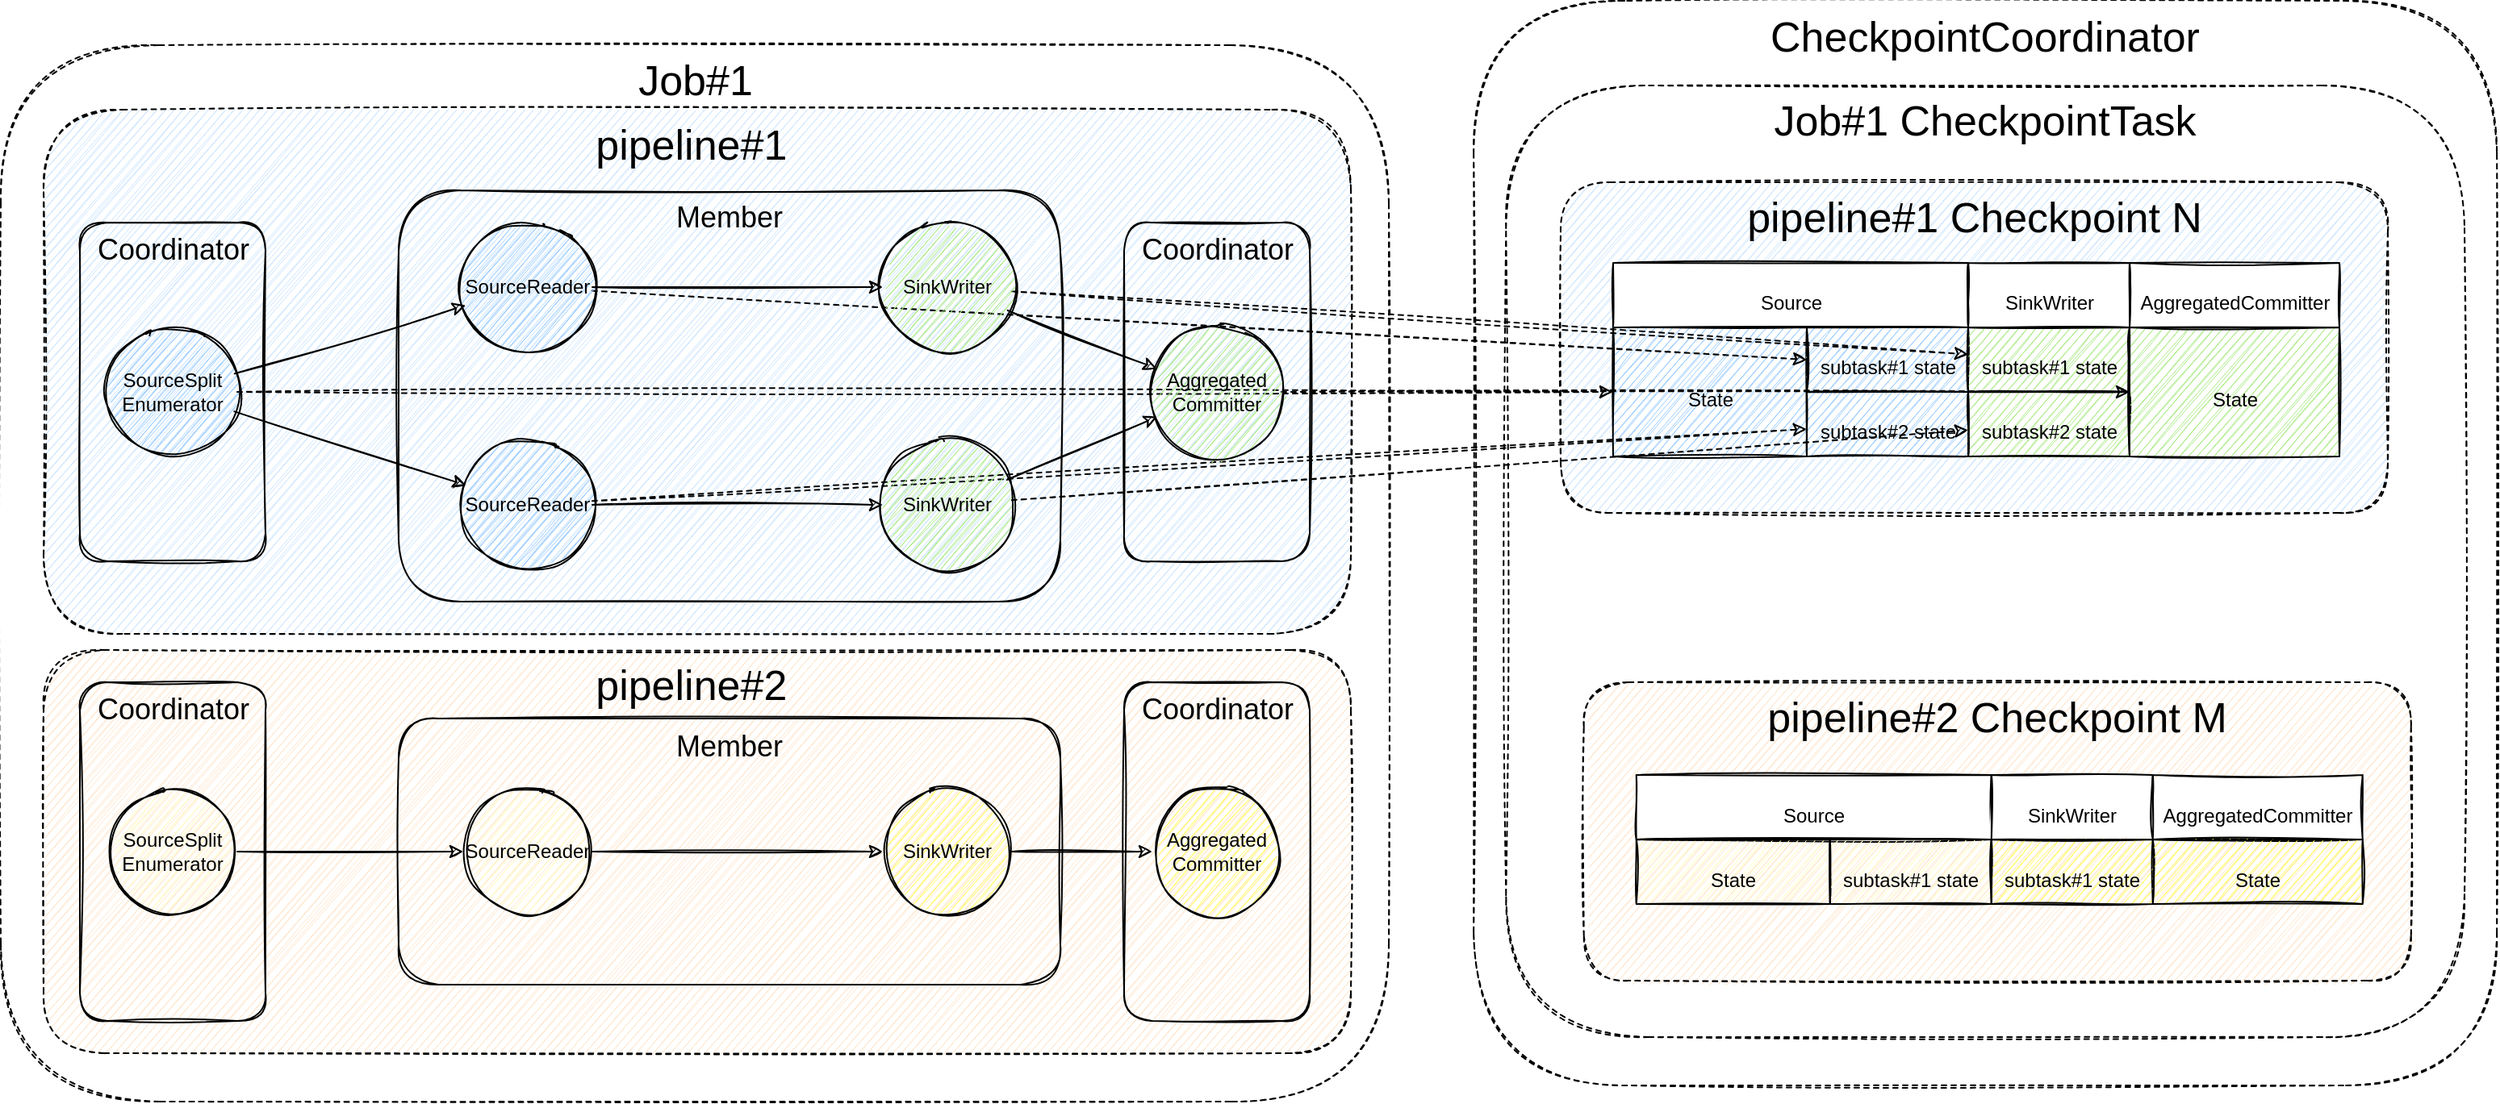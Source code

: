 <mxfile version="19.0.3" type="device" pages="14"><diagram id="zrvqegfssoccHIIa3ZOt" name="Overall"><mxGraphModel dx="1018" dy="741" grid="1" gridSize="10" guides="1" tooltips="1" connect="1" arrows="1" fold="1" page="1" pageScale="1" pageWidth="827" pageHeight="1169" math="0" shadow="0"><root><mxCell id="0"/><mxCell id="1" parent="0"/><mxCell id="XImWTZI8G1qf8QgHs2N7-57" value="CheckpointCoordinator" style="rounded=1;whiteSpace=wrap;html=1;fontSize=26;fillColor=none;dashed=1;verticalAlign=top;sketch=1;" parent="1" vertex="1"><mxGeometry x="946.07" y="87.5" width="634" height="672.5" as="geometry"/></mxCell><mxCell id="XImWTZI8G1qf8QgHs2N7-58" value="Job#1 CheckpointTask" style="rounded=1;whiteSpace=wrap;html=1;fontSize=26;fillColor=none;dashed=1;verticalAlign=top;sketch=1;" parent="1" vertex="1"><mxGeometry x="966.13" y="140" width="593.87" height="590" as="geometry"/></mxCell><mxCell id="XImWTZI8G1qf8QgHs2N7-20" value="Job#1" style="rounded=1;whiteSpace=wrap;html=1;fontSize=26;fillColor=none;dashed=1;verticalAlign=top;container=0;sketch=1;" parent="1" vertex="1"><mxGeometry x="33.5" y="115" width="860" height="655" as="geometry"/></mxCell><mxCell id="XImWTZI8G1qf8QgHs2N7-19" value="pipeline#2&amp;nbsp;" style="rounded=1;whiteSpace=wrap;html=1;fontSize=26;fillColor=#FFE6CC;dashed=1;verticalAlign=top;container=0;sketch=1;" parent="1" vertex="1"><mxGeometry x="60" y="490" width="810" height="250" as="geometry"/></mxCell><mxCell id="XImWTZI8G1qf8QgHs2N7-18" value="pipeline#1&amp;nbsp;" style="rounded=1;whiteSpace=wrap;html=1;fontSize=26;fillColor=#CCE5FF;dashed=1;verticalAlign=top;container=0;sketch=1;" parent="1" vertex="1"><mxGeometry x="60" y="155" width="810" height="325" as="geometry"/></mxCell><mxCell id="XImWTZI8G1qf8QgHs2N7-82" value="" style="group;sketch=1;" parent="1" connectable="0" vertex="1"><mxGeometry x="1000" y="200" width="541.25" height="550" as="geometry"/></mxCell><mxCell id="XImWTZI8G1qf8QgHs2N7-59" value="pipeline#1 Checkpoint N" style="rounded=1;whiteSpace=wrap;html=1;fontSize=26;fillColor=#CCE5FF;dashed=1;verticalAlign=top;sketch=1;" parent="XImWTZI8G1qf8QgHs2N7-82" vertex="1"><mxGeometry width="512.5" height="205" as="geometry"/></mxCell><mxCell id="XImWTZI8G1qf8QgHs2N7-81" value="" style="group;fillColor=default;sketch=1;" parent="XImWTZI8G1qf8QgHs2N7-82" connectable="0" vertex="1"><mxGeometry x="32.5" y="50" width="450" height="120" as="geometry"/></mxCell><mxCell id="XImWTZI8G1qf8QgHs2N7-53" value="&lt;span style=&quot;font-size: 12px;&quot;&gt;Source&lt;/span&gt;" style="rounded=0;whiteSpace=wrap;html=1;fontSize=26;fillColor=none;sketch=1;" parent="XImWTZI8G1qf8QgHs2N7-81" vertex="1"><mxGeometry width="220" height="40" as="geometry"/></mxCell><mxCell id="XImWTZI8G1qf8QgHs2N7-55" value="&lt;span style=&quot;font-size: 12px;&quot;&gt;SinkWriter&lt;/span&gt;" style="rounded=0;whiteSpace=wrap;html=1;fontSize=26;fillColor=none;sketch=1;" parent="XImWTZI8G1qf8QgHs2N7-81" vertex="1"><mxGeometry x="220" width="100" height="40" as="geometry"/></mxCell><mxCell id="XImWTZI8G1qf8QgHs2N7-56" value="&lt;span style=&quot;font-size: 12px;&quot;&gt;Aggregated&lt;/span&gt;&lt;span style=&quot;font-size: 12px;&quot;&gt;Committer&lt;/span&gt;" style="rounded=0;whiteSpace=wrap;html=1;fontSize=26;fillColor=none;sketch=1;" parent="XImWTZI8G1qf8QgHs2N7-81" vertex="1"><mxGeometry x="320" width="130" height="40" as="geometry"/></mxCell><mxCell id="XImWTZI8G1qf8QgHs2N7-60" value="&lt;span style=&quot;font-size: 12px;&quot;&gt;State&lt;/span&gt;" style="rounded=0;whiteSpace=wrap;html=1;fontSize=26;fillColor=#99CCFF;sketch=1;" parent="XImWTZI8G1qf8QgHs2N7-81" vertex="1"><mxGeometry y="40" width="120" height="80" as="geometry"/></mxCell><mxCell id="XImWTZI8G1qf8QgHs2N7-61" value="&lt;span style=&quot;font-size: 12px;&quot;&gt;subtask#1 state&lt;/span&gt;" style="rounded=0;whiteSpace=wrap;html=1;fontSize=26;fillColor=#99CCFF;sketch=1;" parent="XImWTZI8G1qf8QgHs2N7-81" vertex="1"><mxGeometry x="120" y="40" width="100" height="40" as="geometry"/></mxCell><mxCell id="XImWTZI8G1qf8QgHs2N7-62" value="&lt;span style=&quot;font-size: 12px;&quot;&gt;subtask#2 state&lt;/span&gt;" style="rounded=0;whiteSpace=wrap;html=1;fontSize=26;fillColor=#99CCFF;sketch=1;" parent="XImWTZI8G1qf8QgHs2N7-81" vertex="1"><mxGeometry x="120" y="80" width="100" height="40" as="geometry"/></mxCell><mxCell id="XImWTZI8G1qf8QgHs2N7-63" value="&lt;span style=&quot;font-size: 12px;&quot;&gt;subtask#1 state&lt;/span&gt;" style="rounded=0;whiteSpace=wrap;html=1;fontSize=26;fillColor=#AAEB86;sketch=1;" parent="XImWTZI8G1qf8QgHs2N7-81" vertex="1"><mxGeometry x="220" y="40" width="100" height="40" as="geometry"/></mxCell><mxCell id="XImWTZI8G1qf8QgHs2N7-64" value="&lt;span style=&quot;font-size: 12px;&quot;&gt;subtask#2 state&lt;/span&gt;" style="rounded=0;whiteSpace=wrap;html=1;fontSize=26;fillColor=#AAEB86;sketch=1;" parent="XImWTZI8G1qf8QgHs2N7-81" vertex="1"><mxGeometry x="220" y="80" width="100" height="40" as="geometry"/></mxCell><mxCell id="XImWTZI8G1qf8QgHs2N7-65" value="&lt;span style=&quot;font-size: 12px;&quot;&gt;State&lt;/span&gt;" style="rounded=0;whiteSpace=wrap;html=1;fontSize=26;fillColor=#AAEB86;sketch=1;" parent="XImWTZI8G1qf8QgHs2N7-81" vertex="1"><mxGeometry x="320" y="40" width="130" height="80" as="geometry"/></mxCell><mxCell id="XImWTZI8G1qf8QgHs2N7-99" value="" style="group;sketch=1;" parent="XImWTZI8G1qf8QgHs2N7-82" connectable="0" vertex="1"><mxGeometry x="14.38" y="310" width="512.5" height="185" as="geometry"/></mxCell><mxCell id="XImWTZI8G1qf8QgHs2N7-83" value="pipeline#2 Checkpoint&amp;nbsp;M" style="rounded=1;whiteSpace=wrap;html=1;fontSize=26;fillColor=#FFE6CC;dashed=1;verticalAlign=top;sketch=1;" parent="XImWTZI8G1qf8QgHs2N7-99" vertex="1"><mxGeometry width="512.5" height="185" as="geometry"/></mxCell><mxCell id="XImWTZI8G1qf8QgHs2N7-69" value="&lt;span style=&quot;font-size: 12px;&quot;&gt;Source&lt;/span&gt;" style="rounded=0;whiteSpace=wrap;html=1;fontSize=26;fillColor=default;sketch=1;" parent="XImWTZI8G1qf8QgHs2N7-99" vertex="1"><mxGeometry x="32.5" y="57.5" width="220" height="40" as="geometry"/></mxCell><mxCell id="XImWTZI8G1qf8QgHs2N7-71" value="&lt;span style=&quot;font-size: 12px;&quot;&gt;SinkWriter&lt;/span&gt;" style="rounded=0;whiteSpace=wrap;html=1;fontSize=26;fillColor=default;sketch=1;" parent="XImWTZI8G1qf8QgHs2N7-99" vertex="1"><mxGeometry x="252.5" y="57.5" width="100" height="40" as="geometry"/></mxCell><mxCell id="XImWTZI8G1qf8QgHs2N7-72" value="&lt;span style=&quot;font-size: 12px;&quot;&gt;Aggregated&lt;/span&gt;&lt;span style=&quot;font-size: 12px;&quot;&gt;Committer&lt;/span&gt;" style="rounded=0;whiteSpace=wrap;html=1;fontSize=26;fillColor=default;sketch=1;" parent="XImWTZI8G1qf8QgHs2N7-99" vertex="1"><mxGeometry x="352.5" y="57.5" width="130" height="40" as="geometry"/></mxCell><mxCell id="XImWTZI8G1qf8QgHs2N7-73" value="&lt;span style=&quot;font-size: 12px;&quot;&gt;State&lt;/span&gt;" style="rounded=0;whiteSpace=wrap;html=1;fontSize=26;fillColor=#FFFFCC;sketch=1;" parent="XImWTZI8G1qf8QgHs2N7-99" vertex="1"><mxGeometry x="32.5" y="97.5" width="120" height="40" as="geometry"/></mxCell><mxCell id="XImWTZI8G1qf8QgHs2N7-74" value="&lt;span style=&quot;font-size: 12px;&quot;&gt;subtask#1 state&lt;/span&gt;" style="rounded=0;whiteSpace=wrap;html=1;fontSize=26;fillColor=#FFFFCC;sketch=1;" parent="XImWTZI8G1qf8QgHs2N7-99" vertex="1"><mxGeometry x="152.5" y="97.5" width="100" height="40" as="geometry"/></mxCell><mxCell id="XImWTZI8G1qf8QgHs2N7-76" value="&lt;span style=&quot;font-size: 12px;&quot;&gt;subtask#1 state&lt;/span&gt;" style="rounded=0;whiteSpace=wrap;html=1;fontSize=26;fillColor=#FFFF66;sketch=1;" parent="XImWTZI8G1qf8QgHs2N7-99" vertex="1"><mxGeometry x="252.5" y="97.5" width="100" height="40" as="geometry"/></mxCell><mxCell id="XImWTZI8G1qf8QgHs2N7-78" value="&lt;span style=&quot;font-size: 12px;&quot;&gt;State&lt;/span&gt;" style="rounded=0;whiteSpace=wrap;html=1;fontSize=26;fillColor=#FFFF66;sketch=1;" parent="XImWTZI8G1qf8QgHs2N7-99" vertex="1"><mxGeometry x="352.5" y="97.5" width="130" height="40" as="geometry"/></mxCell><mxCell id="XImWTZI8G1qf8QgHs2N7-24" style="rounded=0;orthogonalLoop=1;jettySize=auto;html=1;fontSize=26;sketch=1;" parent="1" source="XImWTZI8G1qf8QgHs2N7-1" target="XImWTZI8G1qf8QgHs2N7-4" edge="1"><mxGeometry relative="1" as="geometry"/></mxCell><mxCell id="XImWTZI8G1qf8QgHs2N7-25" style="edgeStyle=none;rounded=0;orthogonalLoop=1;jettySize=auto;html=1;fontSize=26;sketch=1;" parent="1" source="XImWTZI8G1qf8QgHs2N7-1" target="XImWTZI8G1qf8QgHs2N7-5" edge="1"><mxGeometry relative="1" as="geometry"/></mxCell><mxCell id="XImWTZI8G1qf8QgHs2N7-29" style="edgeStyle=none;rounded=0;orthogonalLoop=1;jettySize=auto;html=1;fontSize=26;sketch=1;" parent="1" source="XImWTZI8G1qf8QgHs2N7-6" target="XImWTZI8G1qf8QgHs2N7-8" edge="1"><mxGeometry relative="1" as="geometry"/></mxCell><mxCell id="XImWTZI8G1qf8QgHs2N7-30" style="edgeStyle=none;rounded=0;orthogonalLoop=1;jettySize=auto;html=1;fontSize=26;sketch=1;" parent="1" source="XImWTZI8G1qf8QgHs2N7-7" target="XImWTZI8G1qf8QgHs2N7-8" edge="1"><mxGeometry relative="1" as="geometry"/></mxCell><mxCell id="XImWTZI8G1qf8QgHs2N7-21" value="Member" style="rounded=1;whiteSpace=wrap;html=1;fillColor=none;verticalAlign=top;fontSize=18;container=0;sketch=1;" parent="1" vertex="1"><mxGeometry x="280" y="205" width="410" height="255" as="geometry"/></mxCell><mxCell id="XImWTZI8G1qf8QgHs2N7-94" style="edgeStyle=none;rounded=0;orthogonalLoop=1;jettySize=auto;html=1;entryX=0;entryY=0.5;entryDx=0;entryDy=0;dashed=1;fontSize=26;sketch=1;" parent="1" source="XImWTZI8G1qf8QgHs2N7-4" target="XImWTZI8G1qf8QgHs2N7-61" edge="1"><mxGeometry relative="1" as="geometry"/></mxCell><mxCell id="XImWTZI8G1qf8QgHs2N7-4" value="SourceReader" style="ellipse;whiteSpace=wrap;html=1;aspect=fixed;container=0;fillColor=#99CCFF;sketch=1;" parent="1" vertex="1"><mxGeometry x="320" y="225" width="80" height="80" as="geometry"/></mxCell><mxCell id="XImWTZI8G1qf8QgHs2N7-95" style="edgeStyle=none;rounded=0;orthogonalLoop=1;jettySize=auto;html=1;dashed=1;fontSize=26;sketch=1;" parent="1" source="XImWTZI8G1qf8QgHs2N7-5" target="XImWTZI8G1qf8QgHs2N7-62" edge="1"><mxGeometry relative="1" as="geometry"/></mxCell><mxCell id="XImWTZI8G1qf8QgHs2N7-5" value="SourceReader" style="ellipse;whiteSpace=wrap;html=1;aspect=fixed;container=0;fillColor=#99CCFF;sketch=1;" parent="1" vertex="1"><mxGeometry x="320" y="360" width="80" height="80" as="geometry"/></mxCell><mxCell id="XImWTZI8G1qf8QgHs2N7-96" style="edgeStyle=none;rounded=0;orthogonalLoop=1;jettySize=auto;html=1;dashed=1;fontSize=26;sketch=1;" parent="1" source="XImWTZI8G1qf8QgHs2N7-6" target="XImWTZI8G1qf8QgHs2N7-63" edge="1"><mxGeometry relative="1" as="geometry"/></mxCell><mxCell id="XImWTZI8G1qf8QgHs2N7-6" value="SinkWriter" style="ellipse;whiteSpace=wrap;html=1;aspect=fixed;container=0;fillColor=#AAEB86;sketch=1;" parent="1" vertex="1"><mxGeometry x="580" y="225" width="80" height="80" as="geometry"/></mxCell><mxCell id="XImWTZI8G1qf8QgHs2N7-26" style="edgeStyle=none;rounded=0;orthogonalLoop=1;jettySize=auto;html=1;fontSize=26;sketch=1;" parent="1" source="XImWTZI8G1qf8QgHs2N7-4" target="XImWTZI8G1qf8QgHs2N7-6" edge="1"><mxGeometry relative="1" as="geometry"/></mxCell><mxCell id="XImWTZI8G1qf8QgHs2N7-97" style="edgeStyle=none;rounded=0;orthogonalLoop=1;jettySize=auto;html=1;dashed=1;fontSize=26;sketch=1;" parent="1" source="XImWTZI8G1qf8QgHs2N7-7" target="XImWTZI8G1qf8QgHs2N7-64" edge="1"><mxGeometry relative="1" as="geometry"/></mxCell><mxCell id="XImWTZI8G1qf8QgHs2N7-7" value="SinkWriter" style="ellipse;whiteSpace=wrap;html=1;aspect=fixed;container=0;fillColor=#AAEB86;sketch=1;" parent="1" vertex="1"><mxGeometry x="580" y="360" width="80" height="80" as="geometry"/></mxCell><mxCell id="XImWTZI8G1qf8QgHs2N7-27" style="edgeStyle=none;rounded=0;orthogonalLoop=1;jettySize=auto;html=1;fontSize=26;sketch=1;" parent="1" source="XImWTZI8G1qf8QgHs2N7-5" target="XImWTZI8G1qf8QgHs2N7-7" edge="1"><mxGeometry relative="1" as="geometry"/></mxCell><mxCell id="XImWTZI8G1qf8QgHs2N7-2" value="Coordinator" style="rounded=1;whiteSpace=wrap;html=1;fillColor=none;verticalAlign=top;fontSize=18;container=0;sketch=1;" parent="1" vertex="1"><mxGeometry x="82.5" y="225" width="115" height="210" as="geometry"/></mxCell><mxCell id="XImWTZI8G1qf8QgHs2N7-93" style="edgeStyle=none;rounded=0;orthogonalLoop=1;jettySize=auto;html=1;fontSize=26;dashed=1;sketch=1;" parent="1" source="XImWTZI8G1qf8QgHs2N7-1" target="XImWTZI8G1qf8QgHs2N7-60" edge="1"><mxGeometry relative="1" as="geometry"/></mxCell><mxCell id="XImWTZI8G1qf8QgHs2N7-1" value="SourceSplit&lt;br&gt;Enumerator" style="ellipse;whiteSpace=wrap;html=1;aspect=fixed;container=0;fillColor=#99CCFF;sketch=1;" parent="1" vertex="1"><mxGeometry x="100" y="290" width="80" height="80" as="geometry"/></mxCell><mxCell id="XImWTZI8G1qf8QgHs2N7-9" value="Coordinator" style="rounded=1;whiteSpace=wrap;html=1;fillColor=none;verticalAlign=top;fontSize=18;container=0;sketch=1;" parent="1" vertex="1"><mxGeometry x="729.5" y="225" width="115" height="210" as="geometry"/></mxCell><mxCell id="XImWTZI8G1qf8QgHs2N7-98" style="edgeStyle=none;rounded=0;orthogonalLoop=1;jettySize=auto;html=1;dashed=1;fontSize=26;sketch=1;" parent="1" source="XImWTZI8G1qf8QgHs2N7-8" target="XImWTZI8G1qf8QgHs2N7-65" edge="1"><mxGeometry relative="1" as="geometry"/></mxCell><mxCell id="XImWTZI8G1qf8QgHs2N7-8" value="Aggregated&lt;br&gt;Committer" style="ellipse;whiteSpace=wrap;html=1;aspect=fixed;container=0;fillColor=#AAEB86;sketch=1;" parent="1" vertex="1"><mxGeometry x="747" y="290" width="80" height="80" as="geometry"/></mxCell><mxCell id="XImWTZI8G1qf8QgHs2N7-31" style="edgeStyle=none;rounded=0;orthogonalLoop=1;jettySize=auto;html=1;fontSize=26;sketch=1;" parent="1" source="XImWTZI8G1qf8QgHs2N7-10" target="XImWTZI8G1qf8QgHs2N7-12" edge="1"><mxGeometry relative="1" as="geometry"/></mxCell><mxCell id="XImWTZI8G1qf8QgHs2N7-34" style="edgeStyle=none;rounded=0;orthogonalLoop=1;jettySize=auto;html=1;fontSize=26;sketch=1;" parent="1" source="XImWTZI8G1qf8QgHs2N7-14" target="XImWTZI8G1qf8QgHs2N7-16" edge="1"><mxGeometry relative="1" as="geometry"/></mxCell><mxCell id="XImWTZI8G1qf8QgHs2N7-11" value="Coordinator" style="rounded=1;whiteSpace=wrap;html=1;fillColor=none;verticalAlign=top;fontSize=18;container=0;sketch=1;" parent="1" vertex="1"><mxGeometry x="82.5" y="510" width="115" height="210" as="geometry"/></mxCell><mxCell id="XImWTZI8G1qf8QgHs2N7-10" value="SourceSplit&lt;br&gt;Enumerator" style="ellipse;whiteSpace=wrap;html=1;aspect=fixed;container=0;fillColor=#FFFFCC;sketch=1;" parent="1" vertex="1"><mxGeometry x="100" y="575" width="80" height="80" as="geometry"/></mxCell><mxCell id="XImWTZI8G1qf8QgHs2N7-22" value="Member" style="rounded=1;whiteSpace=wrap;html=1;fillColor=none;verticalAlign=top;fontSize=18;container=0;sketch=1;" parent="1" vertex="1"><mxGeometry x="280" y="532.5" width="410" height="165" as="geometry"/></mxCell><mxCell id="XImWTZI8G1qf8QgHs2N7-12" value="SourceReader" style="ellipse;whiteSpace=wrap;html=1;aspect=fixed;container=0;fillColor=#FFFFCC;sketch=1;" parent="1" vertex="1"><mxGeometry x="320" y="575" width="80" height="80" as="geometry"/></mxCell><mxCell id="XImWTZI8G1qf8QgHs2N7-14" value="SinkWriter" style="ellipse;whiteSpace=wrap;html=1;aspect=fixed;container=0;fillColor=#FFFF66;sketch=1;" parent="1" vertex="1"><mxGeometry x="580" y="575" width="80" height="80" as="geometry"/></mxCell><mxCell id="XImWTZI8G1qf8QgHs2N7-32" style="edgeStyle=none;rounded=0;orthogonalLoop=1;jettySize=auto;html=1;fontSize=26;sketch=1;" parent="1" source="XImWTZI8G1qf8QgHs2N7-12" target="XImWTZI8G1qf8QgHs2N7-14" edge="1"><mxGeometry relative="1" as="geometry"/></mxCell><mxCell id="XImWTZI8G1qf8QgHs2N7-17" value="Coordinator" style="rounded=1;whiteSpace=wrap;html=1;fillColor=none;verticalAlign=top;fontSize=18;container=0;sketch=1;" parent="1" vertex="1"><mxGeometry x="729.5" y="510" width="115" height="210" as="geometry"/></mxCell><mxCell id="XImWTZI8G1qf8QgHs2N7-16" value="Aggregated&lt;br&gt;Committer" style="ellipse;whiteSpace=wrap;html=1;aspect=fixed;container=0;fillColor=#FFFF66;sketch=1;" parent="1" vertex="1"><mxGeometry x="747" y="575" width="80" height="80" as="geometry"/></mxCell></root></mxGraphModel></diagram><diagram name="DAG" id="APaAVdXy4iaLb-hivFak"><mxGraphModel grid="1" page="1" gridSize="10" guides="1" tooltips="1" connect="1" arrows="1" fold="1" pageScale="1" pageWidth="827" pageHeight="1169" math="0" shadow="0"><root><mxCell id="Z-Fcr1ZZJQ_6O2Qi43X7-0"/><mxCell id="Z-Fcr1ZZJQ_6O2Qi43X7-1" parent="Z-Fcr1ZZJQ_6O2Qi43X7-0"/><mxCell id="Z-Fcr1ZZJQ_6O2Qi43X7-14" value="DAG" style="rounded=1;whiteSpace=wrap;html=1;fillColor=none;verticalAlign=top;fontSize=18;container=0;sketch=1;" vertex="1" parent="Z-Fcr1ZZJQ_6O2Qi43X7-1"><mxGeometry x="270" y="180" width="380" height="280" as="geometry"/></mxCell><mxCell id="Z-Fcr1ZZJQ_6O2Qi43X7-8" value="Source#1" style="ellipse;whiteSpace=wrap;html=1;aspect=fixed;container=0;fillColor=#99CCFF;sketch=1;" vertex="1" parent="Z-Fcr1ZZJQ_6O2Qi43X7-1"><mxGeometry x="320" y="225" width="80" height="80" as="geometry"/></mxCell><mxCell id="Z-Fcr1ZZJQ_6O2Qi43X7-10" value="Sink#1" style="ellipse;whiteSpace=wrap;html=1;aspect=fixed;container=0;fillColor=#AAEB86;sketch=1;" vertex="1" parent="Z-Fcr1ZZJQ_6O2Qi43X7-1"><mxGeometry x="520" y="225" width="80" height="80" as="geometry"/></mxCell><mxCell id="Z-Fcr1ZZJQ_6O2Qi43X7-11" style="edgeStyle=none;rounded=0;orthogonalLoop=1;jettySize=auto;html=1;fontSize=26;sketch=1;" edge="1" parent="Z-Fcr1ZZJQ_6O2Qi43X7-1" source="Z-Fcr1ZZJQ_6O2Qi43X7-8" target="Z-Fcr1ZZJQ_6O2Qi43X7-10"><mxGeometry relative="1" as="geometry"/></mxCell><mxCell id="wDrETFdk8zhx9vVI7UoM-0" value="Source#2" style="ellipse;whiteSpace=wrap;html=1;aspect=fixed;container=0;fillColor=#FFFFCC;sketch=1;" vertex="1" parent="Z-Fcr1ZZJQ_6O2Qi43X7-1"><mxGeometry x="320" y="350" width="80" height="80" as="geometry"/></mxCell><mxCell id="wDrETFdk8zhx9vVI7UoM-1" value="Sink#2" style="ellipse;whiteSpace=wrap;html=1;aspect=fixed;container=0;fillColor=#FFFF66;sketch=1;" vertex="1" parent="Z-Fcr1ZZJQ_6O2Qi43X7-1"><mxGeometry x="520" y="350" width="80" height="80" as="geometry"/></mxCell><mxCell id="wDrETFdk8zhx9vVI7UoM-2" style="edgeStyle=none;rounded=0;orthogonalLoop=1;jettySize=auto;html=1;fontSize=26;sketch=1;" edge="1" parent="Z-Fcr1ZZJQ_6O2Qi43X7-1" source="wDrETFdk8zhx9vVI7UoM-0" target="wDrETFdk8zhx9vVI7UoM-1"><mxGeometry relative="1" as="geometry"/></mxCell></root></mxGraphModel></diagram><diagram name="ExecutionGraph" id="G4lB4c1vmR2FkOMCHEW1"><mxGraphModel grid="1" page="1" gridSize="10" guides="1" tooltips="1" connect="1" arrows="1" fold="1" pageScale="1" pageWidth="827" pageHeight="1169" math="0" shadow="0"><root><mxCell id="UY1jzOL-rSBkQS9BhIzb-0"/><mxCell id="UY1jzOL-rSBkQS9BhIzb-1" parent="UY1jzOL-rSBkQS9BhIzb-0"/><mxCell id="UY1jzOL-rSBkQS9BhIzb-2" value="Execution Graph" style="rounded=1;whiteSpace=wrap;html=1;fontSize=26;fillColor=none;dashed=1;verticalAlign=top;container=0;sketch=1;" vertex="1" parent="UY1jzOL-rSBkQS9BhIzb-1"><mxGeometry x="33.5" y="130" width="860" height="490" as="geometry"/></mxCell><mxCell id="UY1jzOL-rSBkQS9BhIzb-26" style="rounded=0;orthogonalLoop=1;jettySize=auto;html=1;fontSize=26;sketch=1;" edge="1" parent="UY1jzOL-rSBkQS9BhIzb-1" source="UY1jzOL-rSBkQS9BhIzb-43" target="UY1jzOL-rSBkQS9BhIzb-32"><mxGeometry relative="1" as="geometry"/></mxCell><mxCell id="UY1jzOL-rSBkQS9BhIzb-27" style="edgeStyle=none;rounded=0;orthogonalLoop=1;jettySize=auto;html=1;fontSize=26;sketch=1;" edge="1" parent="UY1jzOL-rSBkQS9BhIzb-1" source="UY1jzOL-rSBkQS9BhIzb-43" target="UY1jzOL-rSBkQS9BhIzb-34"><mxGeometry relative="1" as="geometry"/></mxCell><mxCell id="UY1jzOL-rSBkQS9BhIzb-28" style="edgeStyle=none;rounded=0;orthogonalLoop=1;jettySize=auto;html=1;fontSize=26;sketch=1;" edge="1" parent="UY1jzOL-rSBkQS9BhIzb-1" source="UY1jzOL-rSBkQS9BhIzb-36" target="UY1jzOL-rSBkQS9BhIzb-46"><mxGeometry relative="1" as="geometry"/></mxCell><mxCell id="UY1jzOL-rSBkQS9BhIzb-29" style="edgeStyle=none;rounded=0;orthogonalLoop=1;jettySize=auto;html=1;fontSize=26;sketch=1;" edge="1" parent="UY1jzOL-rSBkQS9BhIzb-1" source="UY1jzOL-rSBkQS9BhIzb-39" target="UY1jzOL-rSBkQS9BhIzb-46"><mxGeometry relative="1" as="geometry"/></mxCell><mxCell id="UY1jzOL-rSBkQS9BhIzb-30" value="Member" style="rounded=1;whiteSpace=wrap;html=1;fillColor=none;verticalAlign=top;fontSize=18;container=0;sketch=1;" vertex="1" parent="UY1jzOL-rSBkQS9BhIzb-1"><mxGeometry x="280" y="205" width="410" height="385" as="geometry"/></mxCell><mxCell id="UY1jzOL-rSBkQS9BhIzb-32" value="SourceReader" style="ellipse;whiteSpace=wrap;html=1;aspect=fixed;container=0;fillColor=#99CCFF;sketch=1;" vertex="1" parent="UY1jzOL-rSBkQS9BhIzb-1"><mxGeometry x="320" y="225" width="80" height="80" as="geometry"/></mxCell><mxCell id="UY1jzOL-rSBkQS9BhIzb-34" value="SourceReader" style="ellipse;whiteSpace=wrap;html=1;aspect=fixed;container=0;fillColor=#99CCFF;sketch=1;" vertex="1" parent="UY1jzOL-rSBkQS9BhIzb-1"><mxGeometry x="320" y="360" width="80" height="80" as="geometry"/></mxCell><mxCell id="UY1jzOL-rSBkQS9BhIzb-36" value="SinkWriter" style="ellipse;whiteSpace=wrap;html=1;aspect=fixed;container=0;fillColor=#AAEB86;sketch=1;" vertex="1" parent="UY1jzOL-rSBkQS9BhIzb-1"><mxGeometry x="580" y="225" width="80" height="80" as="geometry"/></mxCell><mxCell id="UY1jzOL-rSBkQS9BhIzb-37" style="edgeStyle=none;rounded=0;orthogonalLoop=1;jettySize=auto;html=1;fontSize=26;sketch=1;" edge="1" parent="UY1jzOL-rSBkQS9BhIzb-1" source="UY1jzOL-rSBkQS9BhIzb-32" target="UY1jzOL-rSBkQS9BhIzb-36"><mxGeometry relative="1" as="geometry"/></mxCell><mxCell id="UY1jzOL-rSBkQS9BhIzb-39" value="SinkWriter" style="ellipse;whiteSpace=wrap;html=1;aspect=fixed;container=0;fillColor=#AAEB86;sketch=1;" vertex="1" parent="UY1jzOL-rSBkQS9BhIzb-1"><mxGeometry x="580" y="360" width="80" height="80" as="geometry"/></mxCell><mxCell id="UY1jzOL-rSBkQS9BhIzb-40" style="edgeStyle=none;rounded=0;orthogonalLoop=1;jettySize=auto;html=1;fontSize=26;sketch=1;" edge="1" parent="UY1jzOL-rSBkQS9BhIzb-1" source="UY1jzOL-rSBkQS9BhIzb-34" target="UY1jzOL-rSBkQS9BhIzb-39"><mxGeometry relative="1" as="geometry"/></mxCell><mxCell id="UY1jzOL-rSBkQS9BhIzb-41" value="Coordinator" style="rounded=1;whiteSpace=wrap;html=1;fillColor=none;verticalAlign=top;fontSize=18;container=0;sketch=1;" vertex="1" parent="UY1jzOL-rSBkQS9BhIzb-1"><mxGeometry x="86.25" y="205" width="107.5" height="385" as="geometry"/></mxCell><mxCell id="UY1jzOL-rSBkQS9BhIzb-43" value="SourceSplit&lt;br&gt;Enumerator" style="ellipse;whiteSpace=wrap;html=1;aspect=fixed;container=0;fillColor=#99CCFF;sketch=1;" vertex="1" parent="UY1jzOL-rSBkQS9BhIzb-1"><mxGeometry x="100" y="290" width="80" height="80" as="geometry"/></mxCell><mxCell id="UY1jzOL-rSBkQS9BhIzb-44" value="Coordinator" style="rounded=1;whiteSpace=wrap;html=1;fillColor=none;verticalAlign=top;fontSize=18;container=0;sketch=1;" vertex="1" parent="UY1jzOL-rSBkQS9BhIzb-1"><mxGeometry x="729.5" y="210" width="120.5" height="380" as="geometry"/></mxCell><mxCell id="UY1jzOL-rSBkQS9BhIzb-46" value="Aggregated&lt;br&gt;Committer" style="ellipse;whiteSpace=wrap;html=1;aspect=fixed;container=0;fillColor=#AAEB86;sketch=1;" vertex="1" parent="UY1jzOL-rSBkQS9BhIzb-1"><mxGeometry x="747" y="290" width="80" height="80" as="geometry"/></mxCell><mxCell id="UY1jzOL-rSBkQS9BhIzb-47" style="edgeStyle=none;rounded=0;orthogonalLoop=1;jettySize=auto;html=1;fontSize=26;sketch=1;" edge="1" parent="UY1jzOL-rSBkQS9BhIzb-1" source="UY1jzOL-rSBkQS9BhIzb-50" target="UY1jzOL-rSBkQS9BhIzb-52"><mxGeometry relative="1" as="geometry"/></mxCell><mxCell id="UY1jzOL-rSBkQS9BhIzb-48" style="edgeStyle=none;rounded=0;orthogonalLoop=1;jettySize=auto;html=1;fontSize=26;sketch=1;" edge="1" parent="UY1jzOL-rSBkQS9BhIzb-1" source="UY1jzOL-rSBkQS9BhIzb-53" target="UY1jzOL-rSBkQS9BhIzb-56"><mxGeometry relative="1" as="geometry"/></mxCell><mxCell id="UY1jzOL-rSBkQS9BhIzb-50" value="SourceSplit&lt;br&gt;Enumerator" style="ellipse;whiteSpace=wrap;html=1;aspect=fixed;container=0;fillColor=#FFFFCC;sketch=1;" vertex="1" parent="UY1jzOL-rSBkQS9BhIzb-1"><mxGeometry x="100" y="480" width="80" height="80" as="geometry"/></mxCell><mxCell id="UY1jzOL-rSBkQS9BhIzb-52" value="SourceReader" style="ellipse;whiteSpace=wrap;html=1;aspect=fixed;container=0;fillColor=#FFFFCC;sketch=1;" vertex="1" parent="UY1jzOL-rSBkQS9BhIzb-1"><mxGeometry x="320" y="480" width="80" height="80" as="geometry"/></mxCell><mxCell id="UY1jzOL-rSBkQS9BhIzb-53" value="SinkWriter" style="ellipse;whiteSpace=wrap;html=1;aspect=fixed;container=0;fillColor=#FFFF66;sketch=1;" vertex="1" parent="UY1jzOL-rSBkQS9BhIzb-1"><mxGeometry x="580" y="480" width="80" height="80" as="geometry"/></mxCell><mxCell id="UY1jzOL-rSBkQS9BhIzb-54" style="edgeStyle=none;rounded=0;orthogonalLoop=1;jettySize=auto;html=1;fontSize=26;sketch=1;" edge="1" parent="UY1jzOL-rSBkQS9BhIzb-1" source="UY1jzOL-rSBkQS9BhIzb-52" target="UY1jzOL-rSBkQS9BhIzb-53"><mxGeometry relative="1" as="geometry"/></mxCell><mxCell id="UY1jzOL-rSBkQS9BhIzb-56" value="Aggregated&lt;br&gt;Committer" style="ellipse;whiteSpace=wrap;html=1;aspect=fixed;container=0;fillColor=#FFFF66;sketch=1;" vertex="1" parent="UY1jzOL-rSBkQS9BhIzb-1"><mxGeometry x="749.75" y="480" width="80" height="80" as="geometry"/></mxCell></root></mxGraphModel></diagram><diagram name="Pipeline" id="ZeknecIkHzvglwEj_ltW"><mxGraphModel grid="1" page="1" gridSize="10" guides="1" tooltips="1" connect="1" arrows="1" fold="1" pageScale="1" pageWidth="827" pageHeight="1169" math="0" shadow="0"><root><mxCell id="ZPbmzWZSuybPpymIcN0s-0"/><mxCell id="ZPbmzWZSuybPpymIcN0s-1" parent="ZPbmzWZSuybPpymIcN0s-0"/><mxCell id="ZPbmzWZSuybPpymIcN0s-2" value="Job" style="rounded=1;whiteSpace=wrap;html=1;fontSize=26;fillColor=none;dashed=1;verticalAlign=top;container=0;sketch=1;" vertex="1" parent="ZPbmzWZSuybPpymIcN0s-1"><mxGeometry x="33.5" y="115" width="860" height="655" as="geometry"/></mxCell><mxCell id="ZPbmzWZSuybPpymIcN0s-3" value="pipeline #2" style="rounded=1;whiteSpace=wrap;html=1;fontSize=26;fillColor=#FFE6CC;dashed=1;verticalAlign=top;container=0;sketch=1;" vertex="1" parent="ZPbmzWZSuybPpymIcN0s-1"><mxGeometry x="60" y="490" width="810" height="250" as="geometry"/></mxCell><mxCell id="ZPbmzWZSuybPpymIcN0s-4" value="pipeline #1" style="rounded=1;whiteSpace=wrap;html=1;fontSize=26;fillColor=#CCE5FF;dashed=1;verticalAlign=top;container=0;sketch=1;" vertex="1" parent="ZPbmzWZSuybPpymIcN0s-1"><mxGeometry x="60" y="155" width="810" height="325" as="geometry"/></mxCell><mxCell id="ZPbmzWZSuybPpymIcN0s-26" style="rounded=0;orthogonalLoop=1;jettySize=auto;html=1;fontSize=26;sketch=1;" edge="1" parent="ZPbmzWZSuybPpymIcN0s-1" source="ZPbmzWZSuybPpymIcN0s-43" target="ZPbmzWZSuybPpymIcN0s-32"><mxGeometry relative="1" as="geometry"/></mxCell><mxCell id="ZPbmzWZSuybPpymIcN0s-27" style="edgeStyle=none;rounded=0;orthogonalLoop=1;jettySize=auto;html=1;fontSize=26;sketch=1;" edge="1" parent="ZPbmzWZSuybPpymIcN0s-1" source="ZPbmzWZSuybPpymIcN0s-43" target="ZPbmzWZSuybPpymIcN0s-34"><mxGeometry relative="1" as="geometry"/></mxCell><mxCell id="ZPbmzWZSuybPpymIcN0s-28" style="edgeStyle=none;rounded=0;orthogonalLoop=1;jettySize=auto;html=1;fontSize=26;sketch=1;" edge="1" parent="ZPbmzWZSuybPpymIcN0s-1" source="ZPbmzWZSuybPpymIcN0s-36" target="ZPbmzWZSuybPpymIcN0s-46"><mxGeometry relative="1" as="geometry"/></mxCell><mxCell id="ZPbmzWZSuybPpymIcN0s-29" style="edgeStyle=none;rounded=0;orthogonalLoop=1;jettySize=auto;html=1;fontSize=26;sketch=1;" edge="1" parent="ZPbmzWZSuybPpymIcN0s-1" source="ZPbmzWZSuybPpymIcN0s-39" target="ZPbmzWZSuybPpymIcN0s-46"><mxGeometry relative="1" as="geometry"/></mxCell><mxCell id="ZPbmzWZSuybPpymIcN0s-30" value="Member" style="rounded=1;whiteSpace=wrap;html=1;fillColor=none;verticalAlign=top;fontSize=18;container=0;sketch=1;" vertex="1" parent="ZPbmzWZSuybPpymIcN0s-1"><mxGeometry x="280" y="205" width="410" height="255" as="geometry"/></mxCell><mxCell id="ZPbmzWZSuybPpymIcN0s-32" value="SourceReader" style="ellipse;whiteSpace=wrap;html=1;aspect=fixed;container=0;fillColor=#99CCFF;sketch=1;" vertex="1" parent="ZPbmzWZSuybPpymIcN0s-1"><mxGeometry x="320" y="225" width="80" height="80" as="geometry"/></mxCell><mxCell id="ZPbmzWZSuybPpymIcN0s-34" value="SourceReader" style="ellipse;whiteSpace=wrap;html=1;aspect=fixed;container=0;fillColor=#99CCFF;sketch=1;" vertex="1" parent="ZPbmzWZSuybPpymIcN0s-1"><mxGeometry x="320" y="360" width="80" height="80" as="geometry"/></mxCell><mxCell id="ZPbmzWZSuybPpymIcN0s-36" value="SinkWriter" style="ellipse;whiteSpace=wrap;html=1;aspect=fixed;container=0;fillColor=#AAEB86;sketch=1;" vertex="1" parent="ZPbmzWZSuybPpymIcN0s-1"><mxGeometry x="580" y="225" width="80" height="80" as="geometry"/></mxCell><mxCell id="ZPbmzWZSuybPpymIcN0s-37" style="edgeStyle=none;rounded=0;orthogonalLoop=1;jettySize=auto;html=1;fontSize=26;sketch=1;" edge="1" parent="ZPbmzWZSuybPpymIcN0s-1" source="ZPbmzWZSuybPpymIcN0s-32" target="ZPbmzWZSuybPpymIcN0s-36"><mxGeometry relative="1" as="geometry"/></mxCell><mxCell id="ZPbmzWZSuybPpymIcN0s-39" value="SinkWriter" style="ellipse;whiteSpace=wrap;html=1;aspect=fixed;container=0;fillColor=#AAEB86;sketch=1;" vertex="1" parent="ZPbmzWZSuybPpymIcN0s-1"><mxGeometry x="580" y="360" width="80" height="80" as="geometry"/></mxCell><mxCell id="ZPbmzWZSuybPpymIcN0s-40" style="edgeStyle=none;rounded=0;orthogonalLoop=1;jettySize=auto;html=1;fontSize=26;sketch=1;" edge="1" parent="ZPbmzWZSuybPpymIcN0s-1" source="ZPbmzWZSuybPpymIcN0s-34" target="ZPbmzWZSuybPpymIcN0s-39"><mxGeometry relative="1" as="geometry"/></mxCell><mxCell id="ZPbmzWZSuybPpymIcN0s-41" value="Coordinator" style="rounded=1;whiteSpace=wrap;html=1;fillColor=none;verticalAlign=top;fontSize=18;container=0;sketch=1;" vertex="1" parent="ZPbmzWZSuybPpymIcN0s-1"><mxGeometry x="82.5" y="225" width="115" height="210" as="geometry"/></mxCell><mxCell id="ZPbmzWZSuybPpymIcN0s-43" value="SourceSplit&lt;br&gt;Enumerator" style="ellipse;whiteSpace=wrap;html=1;aspect=fixed;container=0;fillColor=#99CCFF;sketch=1;" vertex="1" parent="ZPbmzWZSuybPpymIcN0s-1"><mxGeometry x="100" y="290" width="80" height="80" as="geometry"/></mxCell><mxCell id="ZPbmzWZSuybPpymIcN0s-44" value="Coordinator" style="rounded=1;whiteSpace=wrap;html=1;fillColor=none;verticalAlign=top;fontSize=18;container=0;sketch=1;" vertex="1" parent="ZPbmzWZSuybPpymIcN0s-1"><mxGeometry x="729.5" y="225" width="115" height="210" as="geometry"/></mxCell><mxCell id="ZPbmzWZSuybPpymIcN0s-46" value="Aggregated&lt;br&gt;Committer" style="ellipse;whiteSpace=wrap;html=1;aspect=fixed;container=0;fillColor=#AAEB86;sketch=1;" vertex="1" parent="ZPbmzWZSuybPpymIcN0s-1"><mxGeometry x="747" y="290" width="80" height="80" as="geometry"/></mxCell><mxCell id="ZPbmzWZSuybPpymIcN0s-47" style="edgeStyle=none;rounded=0;orthogonalLoop=1;jettySize=auto;html=1;fontSize=26;sketch=1;" edge="1" parent="ZPbmzWZSuybPpymIcN0s-1" source="ZPbmzWZSuybPpymIcN0s-50" target="ZPbmzWZSuybPpymIcN0s-52"><mxGeometry relative="1" as="geometry"/></mxCell><mxCell id="ZPbmzWZSuybPpymIcN0s-48" style="edgeStyle=none;rounded=0;orthogonalLoop=1;jettySize=auto;html=1;fontSize=26;sketch=1;" edge="1" parent="ZPbmzWZSuybPpymIcN0s-1" source="ZPbmzWZSuybPpymIcN0s-53" target="ZPbmzWZSuybPpymIcN0s-56"><mxGeometry relative="1" as="geometry"/></mxCell><mxCell id="ZPbmzWZSuybPpymIcN0s-49" value="Coordinator" style="rounded=1;whiteSpace=wrap;html=1;fillColor=none;verticalAlign=top;fontSize=18;container=0;sketch=1;" vertex="1" parent="ZPbmzWZSuybPpymIcN0s-1"><mxGeometry x="82.5" y="510" width="115" height="210" as="geometry"/></mxCell><mxCell id="ZPbmzWZSuybPpymIcN0s-50" value="SourceSplit&lt;br&gt;Enumerator" style="ellipse;whiteSpace=wrap;html=1;aspect=fixed;container=0;fillColor=#FFFFCC;sketch=1;" vertex="1" parent="ZPbmzWZSuybPpymIcN0s-1"><mxGeometry x="100" y="575" width="80" height="80" as="geometry"/></mxCell><mxCell id="ZPbmzWZSuybPpymIcN0s-51" value="Member" style="rounded=1;whiteSpace=wrap;html=1;fillColor=none;verticalAlign=top;fontSize=18;container=0;sketch=1;" vertex="1" parent="ZPbmzWZSuybPpymIcN0s-1"><mxGeometry x="280" y="532.5" width="410" height="165" as="geometry"/></mxCell><mxCell id="ZPbmzWZSuybPpymIcN0s-52" value="SourceReader" style="ellipse;whiteSpace=wrap;html=1;aspect=fixed;container=0;fillColor=#FFFFCC;sketch=1;" vertex="1" parent="ZPbmzWZSuybPpymIcN0s-1"><mxGeometry x="320" y="575" width="80" height="80" as="geometry"/></mxCell><mxCell id="ZPbmzWZSuybPpymIcN0s-53" value="SinkWriter" style="ellipse;whiteSpace=wrap;html=1;aspect=fixed;container=0;fillColor=#FFFF66;sketch=1;" vertex="1" parent="ZPbmzWZSuybPpymIcN0s-1"><mxGeometry x="580" y="575" width="80" height="80" as="geometry"/></mxCell><mxCell id="ZPbmzWZSuybPpymIcN0s-54" style="edgeStyle=none;rounded=0;orthogonalLoop=1;jettySize=auto;html=1;fontSize=26;sketch=1;" edge="1" parent="ZPbmzWZSuybPpymIcN0s-1" source="ZPbmzWZSuybPpymIcN0s-52" target="ZPbmzWZSuybPpymIcN0s-53"><mxGeometry relative="1" as="geometry"/></mxCell><mxCell id="ZPbmzWZSuybPpymIcN0s-55" value="Coordinator" style="rounded=1;whiteSpace=wrap;html=1;fillColor=none;verticalAlign=top;fontSize=18;container=0;sketch=1;" vertex="1" parent="ZPbmzWZSuybPpymIcN0s-1"><mxGeometry x="729.5" y="510" width="115" height="210" as="geometry"/></mxCell><mxCell id="ZPbmzWZSuybPpymIcN0s-56" value="Aggregated&lt;br&gt;Committer" style="ellipse;whiteSpace=wrap;html=1;aspect=fixed;container=0;fillColor=#FFFF66;sketch=1;" vertex="1" parent="ZPbmzWZSuybPpymIcN0s-1"><mxGeometry x="747" y="575" width="80" height="80" as="geometry"/></mxCell></root></mxGraphModel></diagram><diagram name="Completed-1" id="0DvlbvGCcTVbSUKCY6Yd"><mxGraphModel grid="1" page="1" gridSize="10" guides="1" tooltips="1" connect="1" arrows="1" fold="1" pageScale="1" pageWidth="827" pageHeight="1169" math="0" shadow="0"><root><mxCell id="NDld7tR161VJjKQ09lzv-0"/><mxCell id="NDld7tR161VJjKQ09lzv-1" parent="NDld7tR161VJjKQ09lzv-0"/><mxCell id="NDld7tR161VJjKQ09lzv-4" value="pipeline#1" style="rounded=1;whiteSpace=wrap;html=1;fontSize=26;fillColor=#CCE5FF;dashed=1;verticalAlign=top;container=0;sketch=1;" vertex="1" parent="NDld7tR161VJjKQ09lzv-1"><mxGeometry x="50" y="150" width="810" height="490" as="geometry"/></mxCell><mxCell id="NDld7tR161VJjKQ09lzv-26" style="rounded=0;orthogonalLoop=1;jettySize=auto;html=1;fontSize=26;sketch=1;" edge="1" parent="NDld7tR161VJjKQ09lzv-1" source="NDld7tR161VJjKQ09lzv-43" target="NDld7tR161VJjKQ09lzv-32"><mxGeometry relative="1" as="geometry"/></mxCell><mxCell id="NDld7tR161VJjKQ09lzv-27" style="edgeStyle=none;rounded=0;orthogonalLoop=1;jettySize=auto;html=1;fontSize=26;sketch=1;" edge="1" parent="NDld7tR161VJjKQ09lzv-1" source="NDld7tR161VJjKQ09lzv-43" target="NDld7tR161VJjKQ09lzv-34"><mxGeometry relative="1" as="geometry"/></mxCell><mxCell id="NDld7tR161VJjKQ09lzv-28" style="edgeStyle=none;rounded=0;orthogonalLoop=1;jettySize=auto;html=1;fontSize=26;sketch=1;" edge="1" parent="NDld7tR161VJjKQ09lzv-1" source="NDld7tR161VJjKQ09lzv-36" target="NDld7tR161VJjKQ09lzv-46"><mxGeometry relative="1" as="geometry"/></mxCell><mxCell id="NDld7tR161VJjKQ09lzv-29" style="edgeStyle=none;rounded=0;orthogonalLoop=1;jettySize=auto;html=1;fontSize=26;sketch=1;" edge="1" parent="NDld7tR161VJjKQ09lzv-1" source="NDld7tR161VJjKQ09lzv-39" target="NDld7tR161VJjKQ09lzv-46"><mxGeometry relative="1" as="geometry"/></mxCell><mxCell id="NDld7tR161VJjKQ09lzv-30" value="Member" style="rounded=1;whiteSpace=wrap;html=1;fillColor=none;verticalAlign=top;fontSize=18;container=0;sketch=1;" vertex="1" parent="NDld7tR161VJjKQ09lzv-1"><mxGeometry x="280" y="205" width="410" height="405" as="geometry"/></mxCell><mxCell id="NDld7tR161VJjKQ09lzv-32" value="SourceReader&lt;br&gt;#1" style="ellipse;whiteSpace=wrap;html=1;aspect=fixed;container=0;fillColor=#99CCFF;sketch=1;" vertex="1" parent="NDld7tR161VJjKQ09lzv-1"><mxGeometry x="320" y="225" width="80" height="80" as="geometry"/></mxCell><mxCell id="NDld7tR161VJjKQ09lzv-34" value="SourceReader&lt;br&gt;#1" style="ellipse;whiteSpace=wrap;html=1;aspect=fixed;container=0;fillColor=#99CCFF;sketch=1;" vertex="1" parent="NDld7tR161VJjKQ09lzv-1"><mxGeometry x="320" y="360" width="80" height="80" as="geometry"/></mxCell><mxCell id="NDld7tR161VJjKQ09lzv-36" value="SinkWriter" style="ellipse;whiteSpace=wrap;html=1;aspect=fixed;container=0;fillColor=#AAEB86;sketch=1;" vertex="1" parent="NDld7tR161VJjKQ09lzv-1"><mxGeometry x="580" y="225" width="80" height="80" as="geometry"/></mxCell><mxCell id="NDld7tR161VJjKQ09lzv-37" style="edgeStyle=none;rounded=0;orthogonalLoop=1;jettySize=auto;html=1;fontSize=26;sketch=1;" edge="1" parent="NDld7tR161VJjKQ09lzv-1" source="NDld7tR161VJjKQ09lzv-32" target="NDld7tR161VJjKQ09lzv-36"><mxGeometry relative="1" as="geometry"/></mxCell><mxCell id="NDld7tR161VJjKQ09lzv-39" value="SinkWriter" style="ellipse;whiteSpace=wrap;html=1;aspect=fixed;container=0;fillColor=#AAEB86;sketch=1;" vertex="1" parent="NDld7tR161VJjKQ09lzv-1"><mxGeometry x="580" y="360" width="80" height="80" as="geometry"/></mxCell><mxCell id="NDld7tR161VJjKQ09lzv-40" style="edgeStyle=none;rounded=0;orthogonalLoop=1;jettySize=auto;html=1;fontSize=26;sketch=1;" edge="1" parent="NDld7tR161VJjKQ09lzv-1" source="NDld7tR161VJjKQ09lzv-34" target="NDld7tR161VJjKQ09lzv-39"><mxGeometry relative="1" as="geometry"/></mxCell><mxCell id="NDld7tR161VJjKQ09lzv-41" value="Coordinator" style="rounded=1;whiteSpace=wrap;html=1;fillColor=none;verticalAlign=top;fontSize=18;container=0;sketch=1;" vertex="1" parent="NDld7tR161VJjKQ09lzv-1"><mxGeometry x="82.5" y="210" width="137.5" height="390" as="geometry"/></mxCell><mxCell id="NDld7tR161VJjKQ09lzv-43" value="SourceSplit&lt;br&gt;Enumerator&lt;br&gt;#1" style="ellipse;whiteSpace=wrap;html=1;aspect=fixed;container=0;fillColor=#99CCFF;sketch=1;" vertex="1" parent="NDld7tR161VJjKQ09lzv-1"><mxGeometry x="100" y="290" width="80" height="80" as="geometry"/></mxCell><mxCell id="NDld7tR161VJjKQ09lzv-44" value="Coordinator" style="rounded=1;whiteSpace=wrap;html=1;fillColor=none;verticalAlign=top;fontSize=18;container=0;sketch=1;" vertex="1" parent="NDld7tR161VJjKQ09lzv-1"><mxGeometry x="729.5" y="225" width="115" height="210" as="geometry"/></mxCell><mxCell id="NDld7tR161VJjKQ09lzv-46" value="Aggregated&lt;br&gt;Committer" style="ellipse;whiteSpace=wrap;html=1;aspect=fixed;container=0;fillColor=#AAEB86;sketch=1;" vertex="1" parent="NDld7tR161VJjKQ09lzv-1"><mxGeometry x="747" y="290" width="80" height="80" as="geometry"/></mxCell><mxCell id="NDld7tR161VJjKQ09lzv-47" style="edgeStyle=none;rounded=0;orthogonalLoop=1;jettySize=auto;html=1;fontSize=26;sketch=1;" edge="1" parent="NDld7tR161VJjKQ09lzv-1" source="NDld7tR161VJjKQ09lzv-50" target="NDld7tR161VJjKQ09lzv-52"><mxGeometry relative="1" as="geometry"/></mxCell><mxCell id="NDld7tR161VJjKQ09lzv-50" value="SourceSplit&lt;br&gt;Enumerator&lt;br&gt;#2" style="ellipse;whiteSpace=wrap;html=1;aspect=fixed;container=0;fillColor=#FFFFCC;sketch=1;" vertex="1" parent="NDld7tR161VJjKQ09lzv-1"><mxGeometry x="100" y="490" width="80" height="80" as="geometry"/></mxCell><mxCell id="_LnT3qPxYxiDepQWbTCx-0" style="rounded=0;orthogonalLoop=1;jettySize=auto;html=1;entryX=0;entryY=0.5;entryDx=0;entryDy=0;sketch=1;" edge="1" parent="NDld7tR161VJjKQ09lzv-1" source="NDld7tR161VJjKQ09lzv-52" target="NDld7tR161VJjKQ09lzv-36"><mxGeometry relative="1" as="geometry"/></mxCell><mxCell id="_LnT3qPxYxiDepQWbTCx-1" style="edgeStyle=none;rounded=0;orthogonalLoop=1;jettySize=auto;html=1;entryX=0;entryY=0.5;entryDx=0;entryDy=0;sketch=1;" edge="1" parent="NDld7tR161VJjKQ09lzv-1" source="NDld7tR161VJjKQ09lzv-52" target="NDld7tR161VJjKQ09lzv-39"><mxGeometry relative="1" as="geometry"/></mxCell><mxCell id="NDld7tR161VJjKQ09lzv-52" value="SourceReader&lt;br&gt;#2" style="ellipse;whiteSpace=wrap;html=1;aspect=fixed;container=0;fillColor=#FFFFCC;sketch=1;" vertex="1" parent="NDld7tR161VJjKQ09lzv-1"><mxGeometry x="320" y="490" width="80" height="80" as="geometry"/></mxCell></root></mxGraphModel></diagram><diagram name="Completed-2" id="LevBB9gfinFkGVpMq_og"><mxGraphModel grid="1" page="1" gridSize="10" guides="1" tooltips="1" connect="1" arrows="1" fold="1" pageScale="1" pageWidth="827" pageHeight="1169" math="0" shadow="0"><root><mxCell id="Sn_z15tr3H1XdyH_2sHI-0"/><mxCell id="Sn_z15tr3H1XdyH_2sHI-1" parent="Sn_z15tr3H1XdyH_2sHI-0"/><mxCell id="Sn_z15tr3H1XdyH_2sHI-2" value="pipeline#1" style="rounded=1;whiteSpace=wrap;html=1;fontSize=26;fillColor=#CCE5FF;dashed=1;verticalAlign=top;container=0;sketch=1;" vertex="1" parent="Sn_z15tr3H1XdyH_2sHI-1"><mxGeometry x="50" y="150" width="810" height="490" as="geometry"/></mxCell><mxCell id="Sn_z15tr3H1XdyH_2sHI-3" style="rounded=0;orthogonalLoop=1;jettySize=auto;html=1;fontSize=26;sketch=1;" edge="1" parent="Sn_z15tr3H1XdyH_2sHI-1" source="Sn_z15tr3H1XdyH_2sHI-15" target="Sn_z15tr3H1XdyH_2sHI-8"><mxGeometry relative="1" as="geometry"/></mxCell><mxCell id="Sn_z15tr3H1XdyH_2sHI-4" style="edgeStyle=none;rounded=0;orthogonalLoop=1;jettySize=auto;html=1;fontSize=26;sketch=1;" edge="1" parent="Sn_z15tr3H1XdyH_2sHI-1" source="Sn_z15tr3H1XdyH_2sHI-15" target="Sn_z15tr3H1XdyH_2sHI-9"><mxGeometry relative="1" as="geometry"/></mxCell><mxCell id="Sn_z15tr3H1XdyH_2sHI-5" style="edgeStyle=none;rounded=0;orthogonalLoop=1;jettySize=auto;html=1;fontSize=26;sketch=1;" edge="1" parent="Sn_z15tr3H1XdyH_2sHI-1" source="Sn_z15tr3H1XdyH_2sHI-10" target="Sn_z15tr3H1XdyH_2sHI-17"><mxGeometry relative="1" as="geometry"/></mxCell><mxCell id="Sn_z15tr3H1XdyH_2sHI-6" style="edgeStyle=none;rounded=0;orthogonalLoop=1;jettySize=auto;html=1;fontSize=26;sketch=1;" edge="1" parent="Sn_z15tr3H1XdyH_2sHI-1" source="Sn_z15tr3H1XdyH_2sHI-12" target="Sn_z15tr3H1XdyH_2sHI-17"><mxGeometry relative="1" as="geometry"/></mxCell><mxCell id="Sn_z15tr3H1XdyH_2sHI-7" value="Member" style="rounded=1;whiteSpace=wrap;html=1;fillColor=none;verticalAlign=top;fontSize=18;container=0;sketch=1;" vertex="1" parent="Sn_z15tr3H1XdyH_2sHI-1"><mxGeometry x="280" y="205" width="410" height="405" as="geometry"/></mxCell><mxCell id="Sn_z15tr3H1XdyH_2sHI-8" value="SourceReader&lt;br&gt;#1" style="ellipse;whiteSpace=wrap;html=1;aspect=fixed;container=0;fillColor=#99CCFF;sketch=1;" vertex="1" parent="Sn_z15tr3H1XdyH_2sHI-1"><mxGeometry x="320" y="225" width="80" height="80" as="geometry"/></mxCell><mxCell id="Sn_z15tr3H1XdyH_2sHI-9" value="SourceReader&lt;br&gt;#1" style="ellipse;whiteSpace=wrap;html=1;aspect=fixed;container=0;fillColor=#99CCFF;sketch=1;" vertex="1" parent="Sn_z15tr3H1XdyH_2sHI-1"><mxGeometry x="320" y="360" width="80" height="80" as="geometry"/></mxCell><mxCell id="Sn_z15tr3H1XdyH_2sHI-10" value="SinkWriter" style="ellipse;whiteSpace=wrap;html=1;aspect=fixed;container=0;fillColor=#AAEB86;sketch=1;" vertex="1" parent="Sn_z15tr3H1XdyH_2sHI-1"><mxGeometry x="580" y="225" width="80" height="80" as="geometry"/></mxCell><mxCell id="Sn_z15tr3H1XdyH_2sHI-11" style="edgeStyle=none;rounded=0;orthogonalLoop=1;jettySize=auto;html=1;fontSize=26;sketch=1;" edge="1" parent="Sn_z15tr3H1XdyH_2sHI-1" source="Sn_z15tr3H1XdyH_2sHI-8" target="Sn_z15tr3H1XdyH_2sHI-10"><mxGeometry relative="1" as="geometry"/></mxCell><mxCell id="Sn_z15tr3H1XdyH_2sHI-12" value="SinkWriter" style="ellipse;whiteSpace=wrap;html=1;aspect=fixed;container=0;fillColor=#AAEB86;sketch=1;" vertex="1" parent="Sn_z15tr3H1XdyH_2sHI-1"><mxGeometry x="580" y="360" width="80" height="80" as="geometry"/></mxCell><mxCell id="Sn_z15tr3H1XdyH_2sHI-13" style="edgeStyle=none;rounded=0;orthogonalLoop=1;jettySize=auto;html=1;fontSize=26;sketch=1;" edge="1" parent="Sn_z15tr3H1XdyH_2sHI-1" source="Sn_z15tr3H1XdyH_2sHI-9" target="Sn_z15tr3H1XdyH_2sHI-12"><mxGeometry relative="1" as="geometry"/></mxCell><mxCell id="Sn_z15tr3H1XdyH_2sHI-14" value="Coordinator" style="rounded=1;whiteSpace=wrap;html=1;fillColor=none;verticalAlign=top;fontSize=18;container=0;sketch=1;" vertex="1" parent="Sn_z15tr3H1XdyH_2sHI-1"><mxGeometry x="82.5" y="210" width="137.5" height="390" as="geometry"/></mxCell><mxCell id="Sn_z15tr3H1XdyH_2sHI-15" value="SourceSplit&lt;br&gt;Enumerator&lt;br&gt;#1" style="ellipse;whiteSpace=wrap;html=1;aspect=fixed;container=0;fillColor=#99CCFF;sketch=1;" vertex="1" parent="Sn_z15tr3H1XdyH_2sHI-1"><mxGeometry x="100" y="290" width="80" height="80" as="geometry"/></mxCell><mxCell id="Sn_z15tr3H1XdyH_2sHI-16" value="Coordinator" style="rounded=1;whiteSpace=wrap;html=1;fillColor=none;verticalAlign=top;fontSize=18;container=0;sketch=1;" vertex="1" parent="Sn_z15tr3H1XdyH_2sHI-1"><mxGeometry x="729.5" y="225" width="115" height="210" as="geometry"/></mxCell><mxCell id="Sn_z15tr3H1XdyH_2sHI-17" value="Aggregated&lt;br&gt;Committer" style="ellipse;whiteSpace=wrap;html=1;aspect=fixed;container=0;fillColor=#AAEB86;sketch=1;" vertex="1" parent="Sn_z15tr3H1XdyH_2sHI-1"><mxGeometry x="747" y="290" width="80" height="80" as="geometry"/></mxCell><mxCell id="Sn_z15tr3H1XdyH_2sHI-18" style="edgeStyle=none;rounded=0;orthogonalLoop=1;jettySize=auto;html=1;fontSize=26;sketch=1;" edge="1" parent="Sn_z15tr3H1XdyH_2sHI-1" source="Sn_z15tr3H1XdyH_2sHI-19" target="Sn_z15tr3H1XdyH_2sHI-22"><mxGeometry relative="1" as="geometry"/></mxCell><mxCell id="Sn_z15tr3H1XdyH_2sHI-19" value="SourceSplit&lt;br&gt;Enumerator&lt;br&gt;#2" style="ellipse;whiteSpace=wrap;html=1;aspect=fixed;container=0;fillColor=#9C9C9C;sketch=0;" vertex="1" parent="Sn_z15tr3H1XdyH_2sHI-1"><mxGeometry x="100" y="490" width="80" height="80" as="geometry"/></mxCell><mxCell id="Sn_z15tr3H1XdyH_2sHI-20" style="rounded=0;orthogonalLoop=1;jettySize=auto;html=1;entryX=0;entryY=0.5;entryDx=0;entryDy=0;sketch=1;" edge="1" parent="Sn_z15tr3H1XdyH_2sHI-1" source="Sn_z15tr3H1XdyH_2sHI-22" target="Sn_z15tr3H1XdyH_2sHI-10"><mxGeometry relative="1" as="geometry"/></mxCell><mxCell id="Sn_z15tr3H1XdyH_2sHI-21" style="edgeStyle=none;rounded=0;orthogonalLoop=1;jettySize=auto;html=1;entryX=0;entryY=0.5;entryDx=0;entryDy=0;sketch=1;" edge="1" parent="Sn_z15tr3H1XdyH_2sHI-1" source="Sn_z15tr3H1XdyH_2sHI-22" target="Sn_z15tr3H1XdyH_2sHI-12"><mxGeometry relative="1" as="geometry"/></mxCell><mxCell id="Sn_z15tr3H1XdyH_2sHI-22" value="SourceReader&lt;br&gt;#2" style="ellipse;whiteSpace=wrap;html=1;aspect=fixed;container=0;fillColor=#9C9C9C;sketch=0;" vertex="1" parent="Sn_z15tr3H1XdyH_2sHI-1"><mxGeometry x="320" y="490" width="80" height="80" as="geometry"/></mxCell></root></mxGraphModel></diagram><diagram name="Completed-3" id="0y1JICNsP_XGwxSnzCJg"><mxGraphModel grid="1" page="1" gridSize="10" guides="1" tooltips="1" connect="1" arrows="1" fold="1" pageScale="1" pageWidth="827" pageHeight="1169" math="0" shadow="0"><root><mxCell id="QPs9-ghMslmkwCzUvxSt-0"/><mxCell id="QPs9-ghMslmkwCzUvxSt-1" parent="QPs9-ghMslmkwCzUvxSt-0"/><mxCell id="QPs9-ghMslmkwCzUvxSt-2" value="pipeline#1" style="rounded=1;whiteSpace=wrap;html=1;fontSize=26;fillColor=#CCE5FF;dashed=1;verticalAlign=top;container=0;sketch=1;" vertex="1" parent="QPs9-ghMslmkwCzUvxSt-1"><mxGeometry x="50" y="150" width="810" height="340" as="geometry"/></mxCell><mxCell id="QPs9-ghMslmkwCzUvxSt-3" style="rounded=0;orthogonalLoop=1;jettySize=auto;html=1;fontSize=26;sketch=1;" edge="1" parent="QPs9-ghMslmkwCzUvxSt-1" source="QPs9-ghMslmkwCzUvxSt-15" target="QPs9-ghMslmkwCzUvxSt-8"><mxGeometry relative="1" as="geometry"/></mxCell><mxCell id="QPs9-ghMslmkwCzUvxSt-4" style="edgeStyle=none;rounded=0;orthogonalLoop=1;jettySize=auto;html=1;fontSize=26;sketch=1;" edge="1" parent="QPs9-ghMslmkwCzUvxSt-1" source="QPs9-ghMslmkwCzUvxSt-15" target="QPs9-ghMslmkwCzUvxSt-9"><mxGeometry relative="1" as="geometry"/></mxCell><mxCell id="QPs9-ghMslmkwCzUvxSt-5" style="edgeStyle=none;rounded=0;orthogonalLoop=1;jettySize=auto;html=1;fontSize=26;sketch=1;" edge="1" parent="QPs9-ghMslmkwCzUvxSt-1" source="QPs9-ghMslmkwCzUvxSt-10" target="QPs9-ghMslmkwCzUvxSt-17"><mxGeometry relative="1" as="geometry"/></mxCell><mxCell id="QPs9-ghMslmkwCzUvxSt-6" style="edgeStyle=none;rounded=0;orthogonalLoop=1;jettySize=auto;html=1;fontSize=26;sketch=1;" edge="1" parent="QPs9-ghMslmkwCzUvxSt-1" source="QPs9-ghMslmkwCzUvxSt-12" target="QPs9-ghMslmkwCzUvxSt-17"><mxGeometry relative="1" as="geometry"/></mxCell><mxCell id="QPs9-ghMslmkwCzUvxSt-7" value="Member" style="rounded=1;whiteSpace=wrap;html=1;fillColor=none;verticalAlign=top;fontSize=18;container=0;sketch=1;" vertex="1" parent="QPs9-ghMslmkwCzUvxSt-1"><mxGeometry x="280" y="205" width="410" height="265" as="geometry"/></mxCell><mxCell id="QPs9-ghMslmkwCzUvxSt-8" value="SourceReader&lt;br&gt;#1" style="ellipse;whiteSpace=wrap;html=1;aspect=fixed;container=0;fillColor=#99CCFF;sketch=1;" vertex="1" parent="QPs9-ghMslmkwCzUvxSt-1"><mxGeometry x="320" y="225" width="80" height="80" as="geometry"/></mxCell><mxCell id="QPs9-ghMslmkwCzUvxSt-9" value="SourceReader&lt;br&gt;#1" style="ellipse;whiteSpace=wrap;html=1;aspect=fixed;container=0;fillColor=#99CCFF;sketch=1;" vertex="1" parent="QPs9-ghMslmkwCzUvxSt-1"><mxGeometry x="320" y="360" width="80" height="80" as="geometry"/></mxCell><mxCell id="QPs9-ghMslmkwCzUvxSt-10" value="SinkWriter" style="ellipse;whiteSpace=wrap;html=1;aspect=fixed;container=0;fillColor=#AAEB86;sketch=1;" vertex="1" parent="QPs9-ghMslmkwCzUvxSt-1"><mxGeometry x="580" y="225" width="80" height="80" as="geometry"/></mxCell><mxCell id="QPs9-ghMslmkwCzUvxSt-11" style="edgeStyle=none;rounded=0;orthogonalLoop=1;jettySize=auto;html=1;fontSize=26;sketch=1;" edge="1" parent="QPs9-ghMslmkwCzUvxSt-1" source="QPs9-ghMslmkwCzUvxSt-8" target="QPs9-ghMslmkwCzUvxSt-10"><mxGeometry relative="1" as="geometry"/></mxCell><mxCell id="QPs9-ghMslmkwCzUvxSt-12" value="SinkWriter" style="ellipse;whiteSpace=wrap;html=1;aspect=fixed;container=0;fillColor=#AAEB86;sketch=1;" vertex="1" parent="QPs9-ghMslmkwCzUvxSt-1"><mxGeometry x="580" y="360" width="80" height="80" as="geometry"/></mxCell><mxCell id="QPs9-ghMslmkwCzUvxSt-13" style="edgeStyle=none;rounded=0;orthogonalLoop=1;jettySize=auto;html=1;fontSize=26;sketch=1;" edge="1" parent="QPs9-ghMslmkwCzUvxSt-1" source="QPs9-ghMslmkwCzUvxSt-9" target="QPs9-ghMslmkwCzUvxSt-12"><mxGeometry relative="1" as="geometry"/></mxCell><mxCell id="QPs9-ghMslmkwCzUvxSt-14" value="Coordinator" style="rounded=1;whiteSpace=wrap;html=1;fillColor=none;verticalAlign=top;fontSize=18;container=0;sketch=1;" vertex="1" parent="QPs9-ghMslmkwCzUvxSt-1"><mxGeometry x="80" y="230" width="137.5" height="210" as="geometry"/></mxCell><mxCell id="QPs9-ghMslmkwCzUvxSt-15" value="SourceSplit&lt;br&gt;Enumerator&lt;br&gt;#1" style="ellipse;whiteSpace=wrap;html=1;aspect=fixed;container=0;fillColor=#99CCFF;sketch=1;" vertex="1" parent="QPs9-ghMslmkwCzUvxSt-1"><mxGeometry x="100" y="290" width="80" height="80" as="geometry"/></mxCell><mxCell id="QPs9-ghMslmkwCzUvxSt-16" value="Coordinator" style="rounded=1;whiteSpace=wrap;html=1;fillColor=none;verticalAlign=top;fontSize=18;container=0;sketch=1;" vertex="1" parent="QPs9-ghMslmkwCzUvxSt-1"><mxGeometry x="729.5" y="225" width="115" height="210" as="geometry"/></mxCell><mxCell id="QPs9-ghMslmkwCzUvxSt-17" value="Aggregated&lt;br&gt;Committer" style="ellipse;whiteSpace=wrap;html=1;aspect=fixed;container=0;fillColor=#AAEB86;sketch=1;" vertex="1" parent="QPs9-ghMslmkwCzUvxSt-1"><mxGeometry x="747" y="290" width="80" height="80" as="geometry"/></mxCell></root></mxGraphModel></diagram><diagram name="Redistribute-1" id="R_cWFZP26VNS1CGA0NHN"><mxGraphModel grid="1" page="1" gridSize="10" guides="1" tooltips="1" connect="1" arrows="1" fold="1" pageScale="1" pageWidth="827" pageHeight="1169" math="0" shadow="0"><root><mxCell id="hbVKUWt-KsJfk-8UzLTB-0"/><mxCell id="hbVKUWt-KsJfk-8UzLTB-1" parent="hbVKUWt-KsJfk-8UzLTB-0"/><mxCell id="hbVKUWt-KsJfk-8UzLTB-2" style="edgeStyle=none;rounded=0;sketch=1;orthogonalLoop=1;jettySize=auto;html=1;dashed=1;fontSize=16;exitX=1;exitY=0.5;exitDx=0;exitDy=0;" edge="1" parent="hbVKUWt-KsJfk-8UzLTB-1" source="hbVKUWt-KsJfk-8UzLTB-15" target="hbVKUWt-KsJfk-8UzLTB-25"><mxGeometry relative="1" as="geometry"><mxPoint x="1110" y="340" as="sourcePoint"/></mxGeometry></mxCell><mxCell id="hbVKUWt-KsJfk-8UzLTB-3" value="Checkpoint" style="rounded=1;whiteSpace=wrap;html=1;fontSize=26;fillColor=#CCE5FF;dashed=1;verticalAlign=top;sketch=1;" vertex="1" parent="hbVKUWt-KsJfk-8UzLTB-1"><mxGeometry x="665" y="172.5" width="350" height="315" as="geometry"/></mxCell><mxCell id="hbVKUWt-KsJfk-8UzLTB-4" style="rounded=0;orthogonalLoop=1;jettySize=auto;html=1;fontSize=26;sketch=1;" edge="1" parent="hbVKUWt-KsJfk-8UzLTB-1" source="hbVKUWt-KsJfk-8UzLTB-11" target="hbVKUWt-KsJfk-8UzLTB-8"><mxGeometry relative="1" as="geometry"/></mxCell><mxCell id="hbVKUWt-KsJfk-8UzLTB-5" style="edgeStyle=none;rounded=0;orthogonalLoop=1;jettySize=auto;html=1;fontSize=26;sketch=1;" edge="1" parent="hbVKUWt-KsJfk-8UzLTB-1" source="hbVKUWt-KsJfk-8UzLTB-11" target="hbVKUWt-KsJfk-8UzLTB-9"><mxGeometry relative="1" as="geometry"/></mxCell><mxCell id="hbVKUWt-KsJfk-8UzLTB-6" value="Member" style="rounded=1;whiteSpace=wrap;html=1;fillColor=none;verticalAlign=top;fontSize=18;container=0;sketch=1;" vertex="1" parent="hbVKUWt-KsJfk-8UzLTB-1"><mxGeometry x="350" y="195" width="150" height="270" as="geometry"/></mxCell><mxCell id="hbVKUWt-KsJfk-8UzLTB-7" value="" style="edgeStyle=none;curved=1;sketch=1;orthogonalLoop=1;jettySize=auto;html=1;dashed=1;entryX=0;entryY=0.5;entryDx=0;entryDy=0;" edge="1" parent="hbVKUWt-KsJfk-8UzLTB-1" source="hbVKUWt-KsJfk-8UzLTB-8" target="hbVKUWt-KsJfk-8UzLTB-15"><mxGeometry relative="1" as="geometry"><mxPoint x="700" y="275" as="targetPoint"/></mxGeometry></mxCell><mxCell id="hbVKUWt-KsJfk-8UzLTB-8" value="SourceReader" style="ellipse;whiteSpace=wrap;html=1;aspect=fixed;container=0;fillColor=#99CCFF;sketch=1;" vertex="1" parent="hbVKUWt-KsJfk-8UzLTB-1"><mxGeometry x="390" y="230" width="80" height="80" as="geometry"/></mxCell><mxCell id="hbVKUWt-KsJfk-8UzLTB-9" value="SourceReader" style="ellipse;whiteSpace=wrap;html=1;aspect=fixed;container=0;fillColor=#99CCFF;sketch=1;" vertex="1" parent="hbVKUWt-KsJfk-8UzLTB-1"><mxGeometry x="390" y="365" width="80" height="80" as="geometry"/></mxCell><mxCell id="hbVKUWt-KsJfk-8UzLTB-10" value="Coordinator" style="rounded=1;whiteSpace=wrap;html=1;fillColor=none;verticalAlign=top;fontSize=18;container=0;sketch=1;" vertex="1" parent="hbVKUWt-KsJfk-8UzLTB-1"><mxGeometry x="82.5" y="225" width="115" height="210" as="geometry"/></mxCell><mxCell id="hbVKUWt-KsJfk-8UzLTB-11" value="SourceSplit&lt;br&gt;Enumerator" style="ellipse;whiteSpace=wrap;html=1;aspect=fixed;container=0;fillColor=#99CCFF;sketch=1;" vertex="1" parent="hbVKUWt-KsJfk-8UzLTB-1"><mxGeometry x="100" y="290" width="80" height="80" as="geometry"/></mxCell><mxCell id="hbVKUWt-KsJfk-8UzLTB-12" style="edgeStyle=none;rounded=0;orthogonalLoop=1;jettySize=auto;html=1;dashed=1;fontSize=26;sketch=1;entryX=0;entryY=0.5;entryDx=0;entryDy=0;" edge="1" parent="hbVKUWt-KsJfk-8UzLTB-1" source="hbVKUWt-KsJfk-8UzLTB-9" target="hbVKUWt-KsJfk-8UzLTB-19"><mxGeometry relative="1" as="geometry"><mxPoint x="650" y="405" as="targetPoint"/></mxGeometry></mxCell><mxCell id="hbVKUWt-KsJfk-8UzLTB-13" value="SourceSplit" style="text;html=1;align=center;verticalAlign=middle;resizable=0;points=[];autosize=1;strokeColor=none;fillColor=none;" vertex="1" parent="hbVKUWt-KsJfk-8UzLTB-1"><mxGeometry x="230" y="270" width="80" height="30" as="geometry"/></mxCell><mxCell id="hbVKUWt-KsJfk-8UzLTB-14" value="SourceSplit" style="text;html=1;align=center;verticalAlign=middle;resizable=0;points=[];autosize=1;strokeColor=none;fillColor=none;" vertex="1" parent="hbVKUWt-KsJfk-8UzLTB-1"><mxGeometry x="240" y="340" width="80" height="30" as="geometry"/></mxCell><mxCell id="hbVKUWt-KsJfk-8UzLTB-15" value="ReaderState#1" style="rounded=1;whiteSpace=wrap;html=1;fontSize=16;fillColor=#CCE5FF;dashed=1;verticalAlign=top;sketch=1;" vertex="1" parent="hbVKUWt-KsJfk-8UzLTB-1"><mxGeometry x="690" y="235" width="300" height="70" as="geometry"/></mxCell><mxCell id="hbVKUWt-KsJfk-8UzLTB-16" value="Split1" style="rounded=1;whiteSpace=wrap;html=1;fontSize=16;fillColor=#CCE5FF;dashed=1;verticalAlign=top;sketch=1;" vertex="1" parent="hbVKUWt-KsJfk-8UzLTB-1"><mxGeometry x="710" y="265" width="50" height="35" as="geometry"/></mxCell><mxCell id="hbVKUWt-KsJfk-8UzLTB-17" value="Split2" style="rounded=1;whiteSpace=wrap;html=1;fontSize=16;fillColor=#CCE5FF;dashed=1;verticalAlign=top;sketch=1;" vertex="1" parent="hbVKUWt-KsJfk-8UzLTB-1"><mxGeometry x="770" y="265" width="50" height="35" as="geometry"/></mxCell><mxCell id="hbVKUWt-KsJfk-8UzLTB-18" value="Split3" style="rounded=1;whiteSpace=wrap;html=1;fontSize=16;fillColor=#CCE5FF;dashed=1;verticalAlign=top;sketch=1;" vertex="1" parent="hbVKUWt-KsJfk-8UzLTB-1"><mxGeometry x="827" y="265" width="50" height="35" as="geometry"/></mxCell><mxCell id="hbVKUWt-KsJfk-8UzLTB-19" value="ReaderState#2" style="rounded=1;whiteSpace=wrap;html=1;fontSize=16;fillColor=#CCE5FF;dashed=1;verticalAlign=top;sketch=1;" vertex="1" parent="hbVKUWt-KsJfk-8UzLTB-1"><mxGeometry x="690" y="370" width="300" height="70" as="geometry"/></mxCell><mxCell id="hbVKUWt-KsJfk-8UzLTB-20" value="Split4" style="rounded=1;whiteSpace=wrap;html=1;fontSize=16;fillColor=#CCE5FF;dashed=1;verticalAlign=top;sketch=1;" vertex="1" parent="hbVKUWt-KsJfk-8UzLTB-1"><mxGeometry x="710" y="400" width="50" height="35" as="geometry"/></mxCell><mxCell id="hbVKUWt-KsJfk-8UzLTB-21" value="Split5" style="rounded=1;whiteSpace=wrap;html=1;fontSize=16;fillColor=#CCE5FF;dashed=1;verticalAlign=top;sketch=1;" vertex="1" parent="hbVKUWt-KsJfk-8UzLTB-1"><mxGeometry x="770" y="400" width="50" height="35" as="geometry"/></mxCell><mxCell id="hbVKUWt-KsJfk-8UzLTB-22" value="Split6" style="rounded=1;whiteSpace=wrap;html=1;fontSize=16;fillColor=#CCE5FF;dashed=1;verticalAlign=top;sketch=1;" vertex="1" parent="hbVKUWt-KsJfk-8UzLTB-1"><mxGeometry x="827" y="400" width="50" height="35" as="geometry"/></mxCell><mxCell id="hbVKUWt-KsJfk-8UzLTB-23" value="" style="group" vertex="1" connectable="0" parent="hbVKUWt-KsJfk-8UzLTB-1"><mxGeometry x="1400" y="127.5" width="150" height="405" as="geometry"/></mxCell><mxCell id="hbVKUWt-KsJfk-8UzLTB-24" value="Member" style="rounded=1;whiteSpace=wrap;html=1;fillColor=none;verticalAlign=top;fontSize=18;container=0;sketch=1;" vertex="1" parent="hbVKUWt-KsJfk-8UzLTB-23"><mxGeometry width="150" height="405" as="geometry"/></mxCell><mxCell id="hbVKUWt-KsJfk-8UzLTB-25" value="SourceReader" style="ellipse;whiteSpace=wrap;html=1;aspect=fixed;container=0;fillColor=#99CCFF;sketch=1;" vertex="1" parent="hbVKUWt-KsJfk-8UzLTB-23"><mxGeometry x="35" y="50" width="80" height="80" as="geometry"/></mxCell><mxCell id="hbVKUWt-KsJfk-8UzLTB-26" value="SourceReader" style="ellipse;whiteSpace=wrap;html=1;aspect=fixed;container=0;fillColor=#99CCFF;sketch=1;" vertex="1" parent="hbVKUWt-KsJfk-8UzLTB-23"><mxGeometry x="35" y="160" width="80" height="80" as="geometry"/></mxCell><mxCell id="hbVKUWt-KsJfk-8UzLTB-27" value="SourceReader" style="ellipse;whiteSpace=wrap;html=1;aspect=fixed;container=0;fillColor=#99CCFF;sketch=1;" vertex="1" parent="hbVKUWt-KsJfk-8UzLTB-23"><mxGeometry x="35" y="280" width="80" height="80" as="geometry"/></mxCell><mxCell id="hbVKUWt-KsJfk-8UzLTB-31" style="edgeStyle=none;rounded=0;sketch=1;orthogonalLoop=1;jettySize=auto;html=1;dashed=1;fontSize=16;entryX=0;entryY=0.5;entryDx=0;entryDy=0;exitX=1;exitY=0.5;exitDx=0;exitDy=0;" edge="1" parent="hbVKUWt-KsJfk-8UzLTB-1" source="hbVKUWt-KsJfk-8UzLTB-19" target="hbVKUWt-KsJfk-8UzLTB-26"><mxGeometry relative="1" as="geometry"><mxPoint x="1110" y="340" as="sourcePoint"/><mxPoint x="1447.063" y="240.18" as="targetPoint"/></mxGeometry></mxCell><mxCell id="hbVKUWt-KsJfk-8UzLTB-32" style="edgeStyle=none;rounded=0;sketch=1;orthogonalLoop=1;jettySize=auto;html=1;dashed=1;fontSize=16;entryX=0;entryY=0.5;entryDx=0;entryDy=0;" edge="1" parent="hbVKUWt-KsJfk-8UzLTB-1" target="hbVKUWt-KsJfk-8UzLTB-27"><mxGeometry relative="1" as="geometry"><mxPoint x="990" y="480" as="sourcePoint"/><mxPoint x="1445" y="337.5" as="targetPoint"/><Array as="points"><mxPoint x="990" y="480"/></Array></mxGeometry></mxCell><mxCell id="76Xri9O1cGQsAbsIKSx4-0" value="nothing" style="text;html=1;align=center;verticalAlign=middle;resizable=0;points=[];autosize=1;strokeColor=none;fillColor=none;fontSize=16;" vertex="1" parent="hbVKUWt-KsJfk-8UzLTB-1"><mxGeometry x="1160" y="435" width="80" height="30" as="geometry"/></mxCell></root></mxGraphModel></diagram><diagram name="Redistribute-2" id="8fbqHvLAG3fYmq3io8H5"><mxGraphModel grid="1" page="1" gridSize="10" guides="1" tooltips="1" connect="1" arrows="1" fold="1" pageScale="1" pageWidth="827" pageHeight="1169" math="0" shadow="0"><root><mxCell id="hbot1vhnpGBBiLyHqmYC-0"/><mxCell id="hbot1vhnpGBBiLyHqmYC-1" parent="hbot1vhnpGBBiLyHqmYC-0"/><mxCell id="ksU0R0jZKRV98vpUwjS4-9" style="edgeStyle=none;rounded=0;sketch=1;orthogonalLoop=1;jettySize=auto;html=1;dashed=1;fontSize=16;" edge="1" parent="hbot1vhnpGBBiLyHqmYC-1" target="ksU0R0jZKRV98vpUwjS4-1"><mxGeometry relative="1" as="geometry"><mxPoint x="1110" y="340" as="sourcePoint"/></mxGeometry></mxCell><mxCell id="hbot1vhnpGBBiLyHqmYC-2" value="Checkpoint" style="rounded=1;whiteSpace=wrap;html=1;fontSize=26;fillColor=#CCE5FF;dashed=1;verticalAlign=top;sketch=1;" vertex="1" parent="hbot1vhnpGBBiLyHqmYC-1"><mxGeometry x="665" y="172.5" width="350" height="315" as="geometry"/></mxCell><mxCell id="hbot1vhnpGBBiLyHqmYC-3" style="rounded=0;orthogonalLoop=1;jettySize=auto;html=1;fontSize=26;sketch=1;" edge="1" parent="hbot1vhnpGBBiLyHqmYC-1" source="hbot1vhnpGBBiLyHqmYC-10" target="hbot1vhnpGBBiLyHqmYC-6"><mxGeometry relative="1" as="geometry"/></mxCell><mxCell id="hbot1vhnpGBBiLyHqmYC-4" style="edgeStyle=none;rounded=0;orthogonalLoop=1;jettySize=auto;html=1;fontSize=26;sketch=1;" edge="1" parent="hbot1vhnpGBBiLyHqmYC-1" source="hbot1vhnpGBBiLyHqmYC-10" target="hbot1vhnpGBBiLyHqmYC-7"><mxGeometry relative="1" as="geometry"/></mxCell><mxCell id="hbot1vhnpGBBiLyHqmYC-5" value="Member" style="rounded=1;whiteSpace=wrap;html=1;fillColor=none;verticalAlign=top;fontSize=18;container=0;sketch=1;" vertex="1" parent="hbot1vhnpGBBiLyHqmYC-1"><mxGeometry x="350" y="195" width="150" height="270" as="geometry"/></mxCell><mxCell id="UTH7G5rWWMiU7eylX4Xd-1" value="" style="edgeStyle=none;curved=1;sketch=1;orthogonalLoop=1;jettySize=auto;html=1;dashed=1;entryX=0;entryY=0.5;entryDx=0;entryDy=0;" edge="1" parent="hbot1vhnpGBBiLyHqmYC-1" source="hbot1vhnpGBBiLyHqmYC-6" target="451vY1Fz1Dge-y_pNpMb-0"><mxGeometry relative="1" as="geometry"><mxPoint x="700" y="275" as="targetPoint"/></mxGeometry></mxCell><mxCell id="hbot1vhnpGBBiLyHqmYC-6" value="SourceReader" style="ellipse;whiteSpace=wrap;html=1;aspect=fixed;container=0;fillColor=#99CCFF;sketch=1;" vertex="1" parent="hbot1vhnpGBBiLyHqmYC-1"><mxGeometry x="390" y="230" width="80" height="80" as="geometry"/></mxCell><mxCell id="hbot1vhnpGBBiLyHqmYC-7" value="SourceReader" style="ellipse;whiteSpace=wrap;html=1;aspect=fixed;container=0;fillColor=#99CCFF;sketch=1;" vertex="1" parent="hbot1vhnpGBBiLyHqmYC-1"><mxGeometry x="390" y="365" width="80" height="80" as="geometry"/></mxCell><mxCell id="hbot1vhnpGBBiLyHqmYC-8" value="Coordinator" style="rounded=1;whiteSpace=wrap;html=1;fillColor=none;verticalAlign=top;fontSize=18;container=0;sketch=1;" vertex="1" parent="hbot1vhnpGBBiLyHqmYC-1"><mxGeometry x="82.5" y="225" width="115" height="210" as="geometry"/></mxCell><mxCell id="hbot1vhnpGBBiLyHqmYC-10" value="SourceSplit&lt;br&gt;Enumerator" style="ellipse;whiteSpace=wrap;html=1;aspect=fixed;container=0;fillColor=#99CCFF;sketch=1;" vertex="1" parent="hbot1vhnpGBBiLyHqmYC-1"><mxGeometry x="100" y="290" width="80" height="80" as="geometry"/></mxCell><mxCell id="hbot1vhnpGBBiLyHqmYC-17" style="edgeStyle=none;rounded=0;orthogonalLoop=1;jettySize=auto;html=1;dashed=1;fontSize=26;sketch=1;entryX=0;entryY=0.5;entryDx=0;entryDy=0;" edge="1" parent="hbot1vhnpGBBiLyHqmYC-1" source="hbot1vhnpGBBiLyHqmYC-7" target="451vY1Fz1Dge-y_pNpMb-6"><mxGeometry relative="1" as="geometry"><mxPoint x="650" y="405" as="targetPoint"/></mxGeometry></mxCell><mxCell id="hbot1vhnpGBBiLyHqmYC-18" value="SourceSplit" style="text;html=1;align=center;verticalAlign=middle;resizable=0;points=[];autosize=1;strokeColor=none;fillColor=none;" vertex="1" parent="hbot1vhnpGBBiLyHqmYC-1"><mxGeometry x="230" y="270" width="80" height="30" as="geometry"/></mxCell><mxCell id="hbot1vhnpGBBiLyHqmYC-19" value="SourceSplit" style="text;html=1;align=center;verticalAlign=middle;resizable=0;points=[];autosize=1;strokeColor=none;fillColor=none;" vertex="1" parent="hbot1vhnpGBBiLyHqmYC-1"><mxGeometry x="240" y="340" width="80" height="30" as="geometry"/></mxCell><mxCell id="451vY1Fz1Dge-y_pNpMb-0" value="ReaderState#1" style="rounded=1;whiteSpace=wrap;html=1;fontSize=16;fillColor=#CCE5FF;dashed=1;verticalAlign=top;sketch=1;" vertex="1" parent="hbot1vhnpGBBiLyHqmYC-1"><mxGeometry x="690" y="235" width="300" height="70" as="geometry"/></mxCell><mxCell id="451vY1Fz1Dge-y_pNpMb-3" value="Split1" style="rounded=1;whiteSpace=wrap;html=1;fontSize=16;fillColor=#CCE5FF;dashed=1;verticalAlign=top;sketch=1;" vertex="1" parent="hbot1vhnpGBBiLyHqmYC-1"><mxGeometry x="710" y="265" width="50" height="35" as="geometry"/></mxCell><mxCell id="451vY1Fz1Dge-y_pNpMb-4" value="Split2" style="rounded=1;whiteSpace=wrap;html=1;fontSize=16;fillColor=#CCE5FF;dashed=1;verticalAlign=top;sketch=1;" vertex="1" parent="hbot1vhnpGBBiLyHqmYC-1"><mxGeometry x="770" y="265" width="50" height="35" as="geometry"/></mxCell><mxCell id="451vY1Fz1Dge-y_pNpMb-5" value="Split3" style="rounded=1;whiteSpace=wrap;html=1;fontSize=16;fillColor=#CCE5FF;dashed=1;verticalAlign=top;sketch=1;" vertex="1" parent="hbot1vhnpGBBiLyHqmYC-1"><mxGeometry x="827" y="265" width="50" height="35" as="geometry"/></mxCell><mxCell id="451vY1Fz1Dge-y_pNpMb-6" value="ReaderState#2" style="rounded=1;whiteSpace=wrap;html=1;fontSize=16;fillColor=#CCE5FF;dashed=1;verticalAlign=top;sketch=1;" vertex="1" parent="hbot1vhnpGBBiLyHqmYC-1"><mxGeometry x="690" y="370" width="300" height="70" as="geometry"/></mxCell><mxCell id="451vY1Fz1Dge-y_pNpMb-7" value="Split4" style="rounded=1;whiteSpace=wrap;html=1;fontSize=16;fillColor=#CCE5FF;dashed=1;verticalAlign=top;sketch=1;" vertex="1" parent="hbot1vhnpGBBiLyHqmYC-1"><mxGeometry x="710" y="400" width="50" height="35" as="geometry"/></mxCell><mxCell id="451vY1Fz1Dge-y_pNpMb-8" value="Split5" style="rounded=1;whiteSpace=wrap;html=1;fontSize=16;fillColor=#CCE5FF;dashed=1;verticalAlign=top;sketch=1;" vertex="1" parent="hbot1vhnpGBBiLyHqmYC-1"><mxGeometry x="770" y="400" width="50" height="35" as="geometry"/></mxCell><mxCell id="451vY1Fz1Dge-y_pNpMb-9" value="Split6" style="rounded=1;whiteSpace=wrap;html=1;fontSize=16;fillColor=#CCE5FF;dashed=1;verticalAlign=top;sketch=1;" vertex="1" parent="hbot1vhnpGBBiLyHqmYC-1"><mxGeometry x="827" y="400" width="50" height="35" as="geometry"/></mxCell><mxCell id="ksU0R0jZKRV98vpUwjS4-4" value="" style="group" connectable="0" vertex="1" parent="hbot1vhnpGBBiLyHqmYC-1"><mxGeometry x="1400" y="127.5" width="150" height="405" as="geometry"/></mxCell><mxCell id="ksU0R0jZKRV98vpUwjS4-0" value="Member" style="rounded=1;whiteSpace=wrap;html=1;fillColor=none;verticalAlign=top;fontSize=18;container=0;sketch=1;" vertex="1" parent="ksU0R0jZKRV98vpUwjS4-4"><mxGeometry width="150" height="405" as="geometry"/></mxCell><mxCell id="ksU0R0jZKRV98vpUwjS4-1" value="SourceReader" style="ellipse;whiteSpace=wrap;html=1;aspect=fixed;container=0;fillColor=#99CCFF;sketch=1;" vertex="1" parent="ksU0R0jZKRV98vpUwjS4-4"><mxGeometry x="35" y="50" width="80" height="80" as="geometry"/></mxCell><mxCell id="ksU0R0jZKRV98vpUwjS4-2" value="SourceReader" style="ellipse;whiteSpace=wrap;html=1;aspect=fixed;container=0;fillColor=#99CCFF;sketch=1;" vertex="1" parent="ksU0R0jZKRV98vpUwjS4-4"><mxGeometry x="35" y="160" width="80" height="80" as="geometry"/></mxCell><mxCell id="ksU0R0jZKRV98vpUwjS4-3" value="SourceReader" style="ellipse;whiteSpace=wrap;html=1;aspect=fixed;container=0;fillColor=#99CCFF;sketch=1;" vertex="1" parent="ksU0R0jZKRV98vpUwjS4-4"><mxGeometry x="35" y="280" width="80" height="80" as="geometry"/></mxCell><mxCell id="ksU0R0jZKRV98vpUwjS4-6" value="" style="shape=flexArrow;endArrow=classic;html=1;rounded=0;dashed=1;sketch=1;fontSize=16;" edge="1" parent="hbot1vhnpGBBiLyHqmYC-1"><mxGeometry width="50" height="50" relative="1" as="geometry"><mxPoint x="1030" y="340" as="sourcePoint"/><mxPoint x="1110" y="340" as="targetPoint"/></mxGeometry></mxCell><mxCell id="ksU0R0jZKRV98vpUwjS4-7" value="Split1" style="rounded=1;whiteSpace=wrap;html=1;fontSize=16;fillColor=#CCE5FF;dashed=1;verticalAlign=top;sketch=1;" vertex="1" parent="hbot1vhnpGBBiLyHqmYC-1"><mxGeometry x="1170" y="265" width="50" height="35" as="geometry"/></mxCell><mxCell id="ksU0R0jZKRV98vpUwjS4-8" value="Split2" style="rounded=1;whiteSpace=wrap;html=1;fontSize=16;fillColor=#CCE5FF;dashed=1;verticalAlign=top;sketch=1;" vertex="1" parent="hbot1vhnpGBBiLyHqmYC-1"><mxGeometry x="1250" y="337.5" width="50" height="35" as="geometry"/></mxCell><mxCell id="ksU0R0jZKRV98vpUwjS4-10" style="edgeStyle=none;rounded=0;sketch=1;orthogonalLoop=1;jettySize=auto;html=1;dashed=1;fontSize=16;entryX=0;entryY=0.5;entryDx=0;entryDy=0;" edge="1" parent="hbot1vhnpGBBiLyHqmYC-1" target="ksU0R0jZKRV98vpUwjS4-2"><mxGeometry relative="1" as="geometry"><mxPoint x="1110" y="340" as="sourcePoint"/><mxPoint x="1447.063" y="240.18" as="targetPoint"/></mxGeometry></mxCell><mxCell id="ksU0R0jZKRV98vpUwjS4-11" style="edgeStyle=none;rounded=0;sketch=1;orthogonalLoop=1;jettySize=auto;html=1;dashed=1;fontSize=16;entryX=0;entryY=0.5;entryDx=0;entryDy=0;" edge="1" parent="hbot1vhnpGBBiLyHqmYC-1" target="ksU0R0jZKRV98vpUwjS4-3"><mxGeometry relative="1" as="geometry"><mxPoint x="1110" y="340" as="sourcePoint"/><mxPoint x="1445" y="337.5" as="targetPoint"/></mxGeometry></mxCell><mxCell id="ksU0R0jZKRV98vpUwjS4-12" value="Split3" style="rounded=1;whiteSpace=wrap;html=1;fontSize=16;fillColor=#CCE5FF;dashed=1;verticalAlign=top;sketch=1;" vertex="1" parent="hbot1vhnpGBBiLyHqmYC-1"><mxGeometry x="1216" y="410" width="50" height="35" as="geometry"/></mxCell><mxCell id="ksU0R0jZKRV98vpUwjS4-13" value="Split6" style="rounded=1;whiteSpace=wrap;html=1;fontSize=16;fillColor=#CCE5FF;dashed=1;verticalAlign=top;sketch=1;" vertex="1" parent="hbot1vhnpGBBiLyHqmYC-1"><mxGeometry x="1280" y="430" width="50" height="35" as="geometry"/></mxCell><mxCell id="ksU0R0jZKRV98vpUwjS4-14" value="Split4" style="rounded=1;whiteSpace=wrap;html=1;fontSize=16;fillColor=#CCE5FF;dashed=1;verticalAlign=top;sketch=1;" vertex="1" parent="hbot1vhnpGBBiLyHqmYC-1"><mxGeometry x="1230" y="240" width="50" height="35" as="geometry"/></mxCell><mxCell id="ksU0R0jZKRV98vpUwjS4-15" value="Split5" style="rounded=1;whiteSpace=wrap;html=1;fontSize=16;fillColor=#CCE5FF;dashed=1;verticalAlign=top;sketch=1;" vertex="1" parent="hbot1vhnpGBBiLyHqmYC-1"><mxGeometry x="1320" y="335" width="50" height="35" as="geometry"/></mxCell></root></mxGraphModel></diagram><diagram name="SourceState-1" id="cPFpam3bCavHkeG0hyWR"><mxGraphModel grid="1" page="1" gridSize="10" guides="1" tooltips="1" connect="1" arrows="1" fold="1" pageScale="1" pageWidth="827" pageHeight="1169" math="0" shadow="0"><root><mxCell id="1ovyprmX52BUl-UmqvOO-0"/><mxCell id="1ovyprmX52BUl-UmqvOO-1" parent="1ovyprmX52BUl-UmqvOO-0"/><mxCell id="1ovyprmX52BUl-UmqvOO-24" value="Member" style="rounded=1;whiteSpace=wrap;html=1;fillColor=none;verticalAlign=top;fontSize=18;container=0;sketch=1;" parent="1ovyprmX52BUl-UmqvOO-1" vertex="1"><mxGeometry x="410" y="35" width="230" height="550" as="geometry"/></mxCell><mxCell id="Q9Ph4dRLwu4iZFzUewfL-2" value="RedaerSubtask#1" style="rounded=1;whiteSpace=wrap;html=1;sketch=1;shadow=0;fillColor=none;labelPosition=center;verticalLabelPosition=top;align=center;verticalAlign=bottom;container=0;" vertex="1" parent="1ovyprmX52BUl-UmqvOO-1"><mxGeometry x="430" y="92.5" width="180" height="142.5" as="geometry"/></mxCell><mxCell id="Q9Ph4dRLwu4iZFzUewfL-0" value="Coordinator" style="rounded=1;whiteSpace=wrap;html=1;fillColor=none;verticalAlign=top;fontSize=18;container=0;sketch=1;" vertex="1" parent="1ovyprmX52BUl-UmqvOO-1"><mxGeometry x="30" y="220" width="115" height="210" as="geometry"/></mxCell><mxCell id="Q9Ph4dRLwu4iZFzUewfL-21" style="edgeStyle=orthogonalEdgeStyle;curved=1;rounded=0;sketch=1;hachureGap=4;orthogonalLoop=1;jettySize=auto;html=1;fontFamily=Architects Daughter;fontSource=https%3A%2F%2Ffonts.googleapis.com%2Fcss%3Ffamily%3DArchitects%2BDaughter;fontSize=16;endArrow=open;startSize=14;endSize=14;sourcePerimeterSpacing=8;targetPerimeterSpacing=8;entryX=0;entryY=0.5;entryDx=0;entryDy=0;startArrow=open;startFill=0;" edge="1" parent="1ovyprmX52BUl-UmqvOO-1" source="Q9Ph4dRLwu4iZFzUewfL-1" target="Q9Ph4dRLwu4iZFzUewfL-9"><mxGeometry relative="1" as="geometry"/></mxCell><mxCell id="Q9Ph4dRLwu4iZFzUewfL-22" style="edgeStyle=orthogonalEdgeStyle;curved=1;rounded=0;sketch=1;hachureGap=4;orthogonalLoop=1;jettySize=auto;html=1;entryX=-0.003;entryY=0.547;entryDx=0;entryDy=0;entryPerimeter=0;fontFamily=Architects Daughter;fontSource=https%3A%2F%2Ffonts.googleapis.com%2Fcss%3Ffamily%3DArchitects%2BDaughter;fontSize=16;endArrow=open;startSize=14;endSize=14;sourcePerimeterSpacing=8;targetPerimeterSpacing=8;startArrow=open;startFill=0;" edge="1" parent="1ovyprmX52BUl-UmqvOO-1" source="Q9Ph4dRLwu4iZFzUewfL-1" target="Q9Ph4dRLwu4iZFzUewfL-16"><mxGeometry relative="1" as="geometry"/></mxCell><mxCell id="Q9Ph4dRLwu4iZFzUewfL-23" style="edgeStyle=orthogonalEdgeStyle;curved=1;rounded=0;sketch=1;hachureGap=4;orthogonalLoop=1;jettySize=auto;html=1;entryX=0;entryY=0.5;entryDx=0;entryDy=0;fontFamily=Architects Daughter;fontSource=https%3A%2F%2Ffonts.googleapis.com%2Fcss%3Ffamily%3DArchitects%2BDaughter;fontSize=16;endArrow=open;startSize=14;endSize=14;sourcePerimeterSpacing=8;targetPerimeterSpacing=8;startArrow=open;startFill=0;" edge="1" parent="1ovyprmX52BUl-UmqvOO-1" source="Q9Ph4dRLwu4iZFzUewfL-1" target="Q9Ph4dRLwu4iZFzUewfL-2"><mxGeometry relative="1" as="geometry"/></mxCell><mxCell id="Q9Ph4dRLwu4iZFzUewfL-1" value="SourceSplit&lt;br&gt;Enumerator" style="ellipse;whiteSpace=wrap;html=1;aspect=fixed;container=0;fillColor=#99CCFF;sketch=1;" vertex="1" parent="1ovyprmX52BUl-UmqvOO-1"><mxGeometry x="47.5" y="285" width="80" height="80" as="geometry"/></mxCell><mxCell id="1ovyprmX52BUl-UmqvOO-16" value="Split1" style="rounded=1;whiteSpace=wrap;html=1;fontSize=16;fillColor=#CCE5FF;dashed=1;verticalAlign=top;sketch=1;container=0;" parent="1ovyprmX52BUl-UmqvOO-1" vertex="1"><mxGeometry x="441" y="97.5" width="50" height="35" as="geometry"/></mxCell><mxCell id="1ovyprmX52BUl-UmqvOO-17" value="Split2" style="rounded=1;whiteSpace=wrap;html=1;fontSize=16;fillColor=#CCE5FF;dashed=1;verticalAlign=top;sketch=1;container=0;" parent="1ovyprmX52BUl-UmqvOO-1" vertex="1"><mxGeometry x="495" y="97.5" width="50" height="35" as="geometry"/></mxCell><mxCell id="1ovyprmX52BUl-UmqvOO-18" value="Split3" style="rounded=1;whiteSpace=wrap;html=1;fontSize=16;fillColor=#CCE5FF;dashed=1;verticalAlign=top;sketch=1;container=0;" parent="1ovyprmX52BUl-UmqvOO-1" vertex="1"><mxGeometry x="550" y="97.5" width="50" height="35" as="geometry"/></mxCell><mxCell id="1ovyprmX52BUl-UmqvOO-25" value="SourceReader" style="ellipse;whiteSpace=wrap;html=1;aspect=fixed;container=0;fillColor=#99CCFF;sketch=1;" parent="1ovyprmX52BUl-UmqvOO-1" vertex="1"><mxGeometry x="480" y="145" width="80" height="80" as="geometry"/></mxCell><mxCell id="Q9Ph4dRLwu4iZFzUewfL-9" value="RedaerSubtask#2" style="rounded=1;whiteSpace=wrap;html=1;sketch=1;shadow=0;fillColor=none;labelPosition=center;verticalLabelPosition=top;align=center;verticalAlign=bottom;container=0;" vertex="1" parent="1ovyprmX52BUl-UmqvOO-1"><mxGeometry x="430" y="255" width="180" height="142.5" as="geometry"/></mxCell><mxCell id="Q9Ph4dRLwu4iZFzUewfL-5" value="Split4" style="rounded=1;whiteSpace=wrap;html=1;fontSize=16;fillColor=#CCE5FF;dashed=1;verticalAlign=top;sketch=1;container=0;" vertex="1" parent="1ovyprmX52BUl-UmqvOO-1"><mxGeometry x="441" y="260" width="50" height="35" as="geometry"/></mxCell><mxCell id="Q9Ph4dRLwu4iZFzUewfL-6" value="Split5" style="rounded=1;whiteSpace=wrap;html=1;fontSize=16;fillColor=#CCE5FF;dashed=1;verticalAlign=top;sketch=1;container=0;" vertex="1" parent="1ovyprmX52BUl-UmqvOO-1"><mxGeometry x="495" y="260" width="50" height="35" as="geometry"/></mxCell><mxCell id="Q9Ph4dRLwu4iZFzUewfL-7" value="Split6" style="rounded=1;whiteSpace=wrap;html=1;fontSize=16;fillColor=#CCE5FF;dashed=1;verticalAlign=top;sketch=1;container=0;" vertex="1" parent="1ovyprmX52BUl-UmqvOO-1"><mxGeometry x="550" y="260" width="50" height="35" as="geometry"/></mxCell><mxCell id="Q9Ph4dRLwu4iZFzUewfL-8" value="SourceReader" style="ellipse;whiteSpace=wrap;html=1;aspect=fixed;container=0;fillColor=#99CCFF;sketch=1;" vertex="1" parent="1ovyprmX52BUl-UmqvOO-1"><mxGeometry x="480" y="307.5" width="80" height="80" as="geometry"/></mxCell><mxCell id="Q9Ph4dRLwu4iZFzUewfL-16" value="RedaerSubtask#3" style="rounded=1;whiteSpace=wrap;html=1;sketch=1;shadow=0;fillColor=none;labelPosition=center;verticalLabelPosition=top;align=center;verticalAlign=bottom;container=0;" vertex="1" parent="1ovyprmX52BUl-UmqvOO-1"><mxGeometry x="430" y="425" width="180" height="142.5" as="geometry"/></mxCell><mxCell id="Q9Ph4dRLwu4iZFzUewfL-15" value="SourceReader" style="ellipse;whiteSpace=wrap;html=1;aspect=fixed;container=0;fillColor=#99CCFF;sketch=1;" vertex="1" parent="1ovyprmX52BUl-UmqvOO-1"><mxGeometry x="480" y="477.5" width="80" height="80" as="geometry"/></mxCell></root></mxGraphModel></diagram><diagram name="SourceState-2" id="1sQmnGuWy1IS_6pQXNAJ"><mxGraphModel grid="1" page="1" gridSize="10" guides="1" tooltips="1" connect="1" arrows="1" fold="1" pageScale="1" pageWidth="827" pageHeight="1169" math="0" shadow="0"><root><mxCell id="iJhsCZrGQtcejcSg42Ld-0"/><mxCell id="iJhsCZrGQtcejcSg42Ld-1" parent="iJhsCZrGQtcejcSg42Ld-0"/><mxCell id="iJhsCZrGQtcejcSg42Ld-2" value="Member" style="rounded=1;whiteSpace=wrap;html=1;fillColor=none;verticalAlign=top;fontSize=18;container=0;sketch=1;" parent="iJhsCZrGQtcejcSg42Ld-1" vertex="1"><mxGeometry x="410" y="35" width="230" height="550" as="geometry"/></mxCell><mxCell id="iJhsCZrGQtcejcSg42Ld-3" value="RedaerSubtask#1" style="rounded=1;whiteSpace=wrap;html=1;sketch=1;shadow=0;fillColor=none;labelPosition=center;verticalLabelPosition=top;align=center;verticalAlign=bottom;container=0;" parent="iJhsCZrGQtcejcSg42Ld-1" vertex="1"><mxGeometry x="430" y="92.5" width="180" height="142.5" as="geometry"/></mxCell><mxCell id="iJhsCZrGQtcejcSg42Ld-4" value="Coordinator" style="rounded=1;whiteSpace=wrap;html=1;fillColor=none;verticalAlign=top;fontSize=18;container=0;sketch=1;" parent="iJhsCZrGQtcejcSg42Ld-1" vertex="1"><mxGeometry x="10" y="160" width="150" height="330" as="geometry"/></mxCell><mxCell id="iJhsCZrGQtcejcSg42Ld-5" style="edgeStyle=orthogonalEdgeStyle;curved=1;rounded=0;sketch=1;hachureGap=4;orthogonalLoop=1;jettySize=auto;html=1;fontFamily=Architects Daughter;fontSource=https%3A%2F%2Ffonts.googleapis.com%2Fcss%3Ffamily%3DArchitects%2BDaughter;fontSize=16;endArrow=open;startSize=14;endSize=14;sourcePerimeterSpacing=8;targetPerimeterSpacing=8;entryX=0;entryY=0.5;entryDx=0;entryDy=0;startArrow=open;startFill=0;" parent="iJhsCZrGQtcejcSg42Ld-1" source="iJhsCZrGQtcejcSg42Ld-8" target="iJhsCZrGQtcejcSg42Ld-13" edge="1"><mxGeometry relative="1" as="geometry"/></mxCell><mxCell id="iJhsCZrGQtcejcSg42Ld-6" style="edgeStyle=orthogonalEdgeStyle;curved=1;rounded=0;sketch=1;hachureGap=4;orthogonalLoop=1;jettySize=auto;html=1;entryX=-0.003;entryY=0.547;entryDx=0;entryDy=0;entryPerimeter=0;fontFamily=Architects Daughter;fontSource=https%3A%2F%2Ffonts.googleapis.com%2Fcss%3Ffamily%3DArchitects%2BDaughter;fontSize=16;endArrow=open;startSize=14;endSize=14;sourcePerimeterSpacing=8;targetPerimeterSpacing=8;" parent="iJhsCZrGQtcejcSg42Ld-1" source="iJhsCZrGQtcejcSg42Ld-8" target="iJhsCZrGQtcejcSg42Ld-18" edge="1"><mxGeometry relative="1" as="geometry"/></mxCell><mxCell id="iJhsCZrGQtcejcSg42Ld-7" style="edgeStyle=orthogonalEdgeStyle;curved=1;rounded=0;sketch=1;hachureGap=4;orthogonalLoop=1;jettySize=auto;html=1;entryX=0;entryY=0.5;entryDx=0;entryDy=0;fontFamily=Architects Daughter;fontSource=https%3A%2F%2Ffonts.googleapis.com%2Fcss%3Ffamily%3DArchitects%2BDaughter;fontSize=16;endArrow=open;startSize=14;endSize=14;sourcePerimeterSpacing=8;targetPerimeterSpacing=8;" parent="iJhsCZrGQtcejcSg42Ld-1" source="iJhsCZrGQtcejcSg42Ld-8" target="iJhsCZrGQtcejcSg42Ld-3" edge="1"><mxGeometry relative="1" as="geometry"/></mxCell><mxCell id="iJhsCZrGQtcejcSg42Ld-8" value="SourceSplit&lt;br&gt;Enumerator" style="ellipse;whiteSpace=wrap;html=1;aspect=fixed;container=0;fillColor=#99CCFF;sketch=1;" parent="iJhsCZrGQtcejcSg42Ld-1" vertex="1"><mxGeometry x="47.5" y="285" width="80" height="80" as="geometry"/></mxCell><mxCell id="iJhsCZrGQtcejcSg42Ld-9" value="Split1" style="rounded=1;whiteSpace=wrap;html=1;fontSize=16;fillColor=#CCE5FF;dashed=1;verticalAlign=top;sketch=1;container=0;" parent="iJhsCZrGQtcejcSg42Ld-1" vertex="1"><mxGeometry x="30" y="225" width="50" height="35" as="geometry"/></mxCell><mxCell id="iJhsCZrGQtcejcSg42Ld-10" value="Split2" style="rounded=1;whiteSpace=wrap;html=1;fontSize=16;fillColor=#CCE5FF;dashed=1;verticalAlign=top;sketch=1;container=0;" parent="iJhsCZrGQtcejcSg42Ld-1" vertex="1"><mxGeometry x="90" y="225" width="50" height="35" as="geometry"/></mxCell><mxCell id="iJhsCZrGQtcejcSg42Ld-11" value="Split3" style="rounded=1;whiteSpace=wrap;html=1;fontSize=16;fillColor=#CCE5FF;dashed=1;verticalAlign=top;sketch=1;container=0;" parent="iJhsCZrGQtcejcSg42Ld-1" vertex="1"><mxGeometry x="30" y="380" width="50" height="35" as="geometry"/></mxCell><mxCell id="iJhsCZrGQtcejcSg42Ld-12" value="SourceReader" style="ellipse;whiteSpace=wrap;html=1;aspect=fixed;container=0;fillColor=#99CCFF;sketch=1;" parent="iJhsCZrGQtcejcSg42Ld-1" vertex="1"><mxGeometry x="480" y="145" width="80" height="80" as="geometry"/></mxCell><mxCell id="iJhsCZrGQtcejcSg42Ld-13" value="RedaerSubtask#2" style="rounded=1;whiteSpace=wrap;html=1;sketch=1;shadow=0;fillColor=none;labelPosition=center;verticalLabelPosition=top;align=center;verticalAlign=bottom;container=0;" parent="iJhsCZrGQtcejcSg42Ld-1" vertex="1"><mxGeometry x="430" y="255" width="180" height="142.5" as="geometry"/></mxCell><mxCell id="iJhsCZrGQtcejcSg42Ld-14" value="Split4" style="rounded=1;whiteSpace=wrap;html=1;fontSize=16;fillColor=#CCE5FF;dashed=1;verticalAlign=top;sketch=1;container=0;" parent="iJhsCZrGQtcejcSg42Ld-1" vertex="1"><mxGeometry x="90" y="380" width="50" height="35" as="geometry"/></mxCell><mxCell id="iJhsCZrGQtcejcSg42Ld-15" value="Split5" style="rounded=1;whiteSpace=wrap;html=1;fontSize=16;fillColor=#CCE5FF;dashed=1;verticalAlign=top;sketch=1;container=0;" parent="iJhsCZrGQtcejcSg42Ld-1" vertex="1"><mxGeometry x="30" y="425" width="50" height="35" as="geometry"/></mxCell><mxCell id="iJhsCZrGQtcejcSg42Ld-16" value="Split6" style="rounded=1;whiteSpace=wrap;html=1;fontSize=16;fillColor=#CCE5FF;dashed=1;verticalAlign=top;sketch=1;container=0;" parent="iJhsCZrGQtcejcSg42Ld-1" vertex="1"><mxGeometry x="90" y="425" width="50" height="35" as="geometry"/></mxCell><mxCell id="iJhsCZrGQtcejcSg42Ld-17" value="SourceReader" style="ellipse;whiteSpace=wrap;html=1;aspect=fixed;container=0;fillColor=#99CCFF;sketch=1;" parent="iJhsCZrGQtcejcSg42Ld-1" vertex="1"><mxGeometry x="480" y="307.5" width="80" height="80" as="geometry"/></mxCell><mxCell id="iJhsCZrGQtcejcSg42Ld-18" value="RedaerSubtask#3" style="rounded=1;whiteSpace=wrap;html=1;sketch=1;shadow=0;fillColor=none;labelPosition=center;verticalLabelPosition=top;align=center;verticalAlign=bottom;container=0;" parent="iJhsCZrGQtcejcSg42Ld-1" vertex="1"><mxGeometry x="430" y="425" width="180" height="142.5" as="geometry"/></mxCell><mxCell id="iJhsCZrGQtcejcSg42Ld-19" value="SourceReader" style="ellipse;whiteSpace=wrap;html=1;aspect=fixed;container=0;fillColor=#99CCFF;sketch=1;" parent="iJhsCZrGQtcejcSg42Ld-1" vertex="1"><mxGeometry x="480" y="477.5" width="80" height="80" as="geometry"/></mxCell></root></mxGraphModel></diagram><diagram name="SourceState-3" id="YqP1-KD_7tuMG9tMJUFJ"><mxGraphModel grid="1" page="1" gridSize="10" guides="1" tooltips="1" connect="1" arrows="1" fold="1" pageScale="1" pageWidth="827" pageHeight="1169" math="0" shadow="0"><root><mxCell id="Bsdn_VT6yAKH5jM0OImw-0"/><mxCell id="Bsdn_VT6yAKH5jM0OImw-1" parent="Bsdn_VT6yAKH5jM0OImw-0"/><mxCell id="Bsdn_VT6yAKH5jM0OImw-2" value="Member" style="rounded=1;whiteSpace=wrap;html=1;fillColor=none;verticalAlign=top;fontSize=18;container=0;sketch=1;" parent="Bsdn_VT6yAKH5jM0OImw-1" vertex="1"><mxGeometry x="410" y="35" width="230" height="550" as="geometry"/></mxCell><mxCell id="Bsdn_VT6yAKH5jM0OImw-3" value="RedaerSubtask#1" style="rounded=1;whiteSpace=wrap;html=1;sketch=1;shadow=0;fillColor=none;labelPosition=center;verticalLabelPosition=top;align=center;verticalAlign=bottom;container=0;" parent="Bsdn_VT6yAKH5jM0OImw-1" vertex="1"><mxGeometry x="430" y="92.5" width="180" height="142.5" as="geometry"/></mxCell><mxCell id="Bsdn_VT6yAKH5jM0OImw-4" value="Coordinator" style="rounded=1;whiteSpace=wrap;html=1;fillColor=none;verticalAlign=top;fontSize=18;container=0;sketch=1;" parent="Bsdn_VT6yAKH5jM0OImw-1" vertex="1"><mxGeometry x="30" y="220" width="115" height="210" as="geometry"/></mxCell><mxCell id="Bsdn_VT6yAKH5jM0OImw-5" style="edgeStyle=orthogonalEdgeStyle;curved=1;rounded=0;sketch=1;hachureGap=4;orthogonalLoop=1;jettySize=auto;html=1;fontFamily=Architects Daughter;fontSource=https%3A%2F%2Ffonts.googleapis.com%2Fcss%3Ffamily%3DArchitects%2BDaughter;fontSize=16;endArrow=open;startSize=14;endSize=14;sourcePerimeterSpacing=8;targetPerimeterSpacing=8;entryX=0;entryY=0.5;entryDx=0;entryDy=0;startArrow=open;startFill=0;" parent="Bsdn_VT6yAKH5jM0OImw-1" source="Bsdn_VT6yAKH5jM0OImw-8" target="Bsdn_VT6yAKH5jM0OImw-13" edge="1"><mxGeometry relative="1" as="geometry"/></mxCell><mxCell id="Bsdn_VT6yAKH5jM0OImw-6" style="edgeStyle=orthogonalEdgeStyle;curved=1;rounded=0;sketch=1;hachureGap=4;orthogonalLoop=1;jettySize=auto;html=1;entryX=-0.003;entryY=0.547;entryDx=0;entryDy=0;entryPerimeter=0;fontFamily=Architects Daughter;fontSource=https%3A%2F%2Ffonts.googleapis.com%2Fcss%3Ffamily%3DArchitects%2BDaughter;fontSize=16;endArrow=open;startSize=14;endSize=14;sourcePerimeterSpacing=8;targetPerimeterSpacing=8;startArrow=open;startFill=0;" parent="Bsdn_VT6yAKH5jM0OImw-1" source="Bsdn_VT6yAKH5jM0OImw-8" target="Bsdn_VT6yAKH5jM0OImw-18" edge="1"><mxGeometry relative="1" as="geometry"/></mxCell><mxCell id="Bsdn_VT6yAKH5jM0OImw-7" style="edgeStyle=orthogonalEdgeStyle;curved=1;rounded=0;sketch=1;hachureGap=4;orthogonalLoop=1;jettySize=auto;html=1;entryX=0;entryY=0.5;entryDx=0;entryDy=0;fontFamily=Architects Daughter;fontSource=https%3A%2F%2Ffonts.googleapis.com%2Fcss%3Ffamily%3DArchitects%2BDaughter;fontSize=16;endArrow=open;startSize=14;endSize=14;sourcePerimeterSpacing=8;targetPerimeterSpacing=8;startArrow=open;startFill=0;" parent="Bsdn_VT6yAKH5jM0OImw-1" source="Bsdn_VT6yAKH5jM0OImw-8" target="Bsdn_VT6yAKH5jM0OImw-3" edge="1"><mxGeometry relative="1" as="geometry"/></mxCell><mxCell id="Bsdn_VT6yAKH5jM0OImw-8" value="SourceSplit&lt;br&gt;Enumerator" style="ellipse;whiteSpace=wrap;html=1;aspect=fixed;container=0;fillColor=#99CCFF;sketch=1;" parent="Bsdn_VT6yAKH5jM0OImw-1" vertex="1"><mxGeometry x="47.5" y="285" width="80" height="80" as="geometry"/></mxCell><mxCell id="Bsdn_VT6yAKH5jM0OImw-9" value="Split1" style="rounded=1;whiteSpace=wrap;html=1;fontSize=16;fillColor=#CCE5FF;dashed=1;verticalAlign=top;sketch=1;container=0;" parent="Bsdn_VT6yAKH5jM0OImw-1" vertex="1"><mxGeometry x="460" y="97.5" width="50" height="35" as="geometry"/></mxCell><mxCell id="Bsdn_VT6yAKH5jM0OImw-10" value="Split2" style="rounded=1;whiteSpace=wrap;html=1;fontSize=16;fillColor=#CCE5FF;dashed=1;verticalAlign=top;sketch=1;container=0;" parent="Bsdn_VT6yAKH5jM0OImw-1" vertex="1"><mxGeometry x="530" y="97.5" width="50" height="35" as="geometry"/></mxCell><mxCell id="Bsdn_VT6yAKH5jM0OImw-11" value="Split3" style="rounded=1;whiteSpace=wrap;html=1;fontSize=16;fillColor=#CCE5FF;dashed=1;verticalAlign=top;sketch=1;container=0;" parent="Bsdn_VT6yAKH5jM0OImw-1" vertex="1"><mxGeometry x="460" y="260" width="50" height="35" as="geometry"/></mxCell><mxCell id="Bsdn_VT6yAKH5jM0OImw-12" value="SourceReader" style="ellipse;whiteSpace=wrap;html=1;aspect=fixed;container=0;fillColor=#99CCFF;sketch=1;" parent="Bsdn_VT6yAKH5jM0OImw-1" vertex="1"><mxGeometry x="480" y="145" width="80" height="80" as="geometry"/></mxCell><mxCell id="Bsdn_VT6yAKH5jM0OImw-13" value="RedaerSubtask#2" style="rounded=1;whiteSpace=wrap;html=1;sketch=1;shadow=0;fillColor=none;labelPosition=center;verticalLabelPosition=top;align=center;verticalAlign=bottom;container=0;" parent="Bsdn_VT6yAKH5jM0OImw-1" vertex="1"><mxGeometry x="430" y="255" width="180" height="142.5" as="geometry"/></mxCell><mxCell id="Bsdn_VT6yAKH5jM0OImw-14" value="Split4" style="rounded=1;whiteSpace=wrap;html=1;fontSize=16;fillColor=#CCE5FF;dashed=1;verticalAlign=top;sketch=1;container=0;" parent="Bsdn_VT6yAKH5jM0OImw-1" vertex="1"><mxGeometry x="530" y="260" width="50" height="35" as="geometry"/></mxCell><mxCell id="Bsdn_VT6yAKH5jM0OImw-15" value="Split5" style="rounded=1;whiteSpace=wrap;html=1;fontSize=16;fillColor=#CCE5FF;dashed=1;verticalAlign=top;sketch=1;container=0;" parent="Bsdn_VT6yAKH5jM0OImw-1" vertex="1"><mxGeometry x="460" y="430" width="50" height="35" as="geometry"/></mxCell><mxCell id="Bsdn_VT6yAKH5jM0OImw-16" value="Split6" style="rounded=1;whiteSpace=wrap;html=1;fontSize=16;fillColor=#CCE5FF;dashed=1;verticalAlign=top;sketch=1;container=0;" parent="Bsdn_VT6yAKH5jM0OImw-1" vertex="1"><mxGeometry x="530" y="430" width="50" height="35" as="geometry"/></mxCell><mxCell id="Bsdn_VT6yAKH5jM0OImw-17" value="SourceReader" style="ellipse;whiteSpace=wrap;html=1;aspect=fixed;container=0;fillColor=#99CCFF;sketch=1;" parent="Bsdn_VT6yAKH5jM0OImw-1" vertex="1"><mxGeometry x="480" y="307.5" width="80" height="80" as="geometry"/></mxCell><mxCell id="Bsdn_VT6yAKH5jM0OImw-18" value="RedaerSubtask#3" style="rounded=1;whiteSpace=wrap;html=1;sketch=1;shadow=0;fillColor=none;labelPosition=center;verticalLabelPosition=top;align=center;verticalAlign=bottom;container=0;" parent="Bsdn_VT6yAKH5jM0OImw-1" vertex="1"><mxGeometry x="430" y="425" width="180" height="142.5" as="geometry"/></mxCell><mxCell id="Bsdn_VT6yAKH5jM0OImw-19" value="SourceReader" style="ellipse;whiteSpace=wrap;html=1;aspect=fixed;container=0;fillColor=#99CCFF;sketch=1;" parent="Bsdn_VT6yAKH5jM0OImw-1" vertex="1"><mxGeometry x="480" y="477.5" width="80" height="80" as="geometry"/></mxCell></root></mxGraphModel></diagram><diagram name="Source-1" id="66KsVH-pEzLo87DuvXzN"><mxGraphModel grid="1" page="1" gridSize="10" guides="1" tooltips="1" connect="1" arrows="1" fold="1" pageScale="1" pageWidth="827" pageHeight="1169" math="0" shadow="0"><root><mxCell id="_p7q-BPiCKhxh8VdtaeG-0"/><mxCell id="_p7q-BPiCKhxh8VdtaeG-1" parent="_p7q-BPiCKhxh8VdtaeG-0"/><mxCell id="mKQ9O_NCNQ8YVP8GALc5-0" value="Checkpoint" style="rounded=1;whiteSpace=wrap;html=1;fontSize=26;fillColor=#CCE5FF;dashed=1;verticalAlign=top;sketch=1;" vertex="1" parent="_p7q-BPiCKhxh8VdtaeG-1"><mxGeometry x="70" y="510" width="310" height="170" as="geometry"/></mxCell><mxCell id="_p7q-BPiCKhxh8VdtaeG-26" style="rounded=0;orthogonalLoop=1;jettySize=auto;html=1;fontSize=26;sketch=1;" edge="1" parent="_p7q-BPiCKhxh8VdtaeG-1" source="_p7q-BPiCKhxh8VdtaeG-43" target="_p7q-BPiCKhxh8VdtaeG-32"><mxGeometry relative="1" as="geometry"/></mxCell><mxCell id="_p7q-BPiCKhxh8VdtaeG-27" style="edgeStyle=none;rounded=0;orthogonalLoop=1;jettySize=auto;html=1;fontSize=26;sketch=1;" edge="1" parent="_p7q-BPiCKhxh8VdtaeG-1" source="_p7q-BPiCKhxh8VdtaeG-43" target="_p7q-BPiCKhxh8VdtaeG-34"><mxGeometry relative="1" as="geometry"/></mxCell><mxCell id="_p7q-BPiCKhxh8VdtaeG-30" value="Member" style="rounded=1;whiteSpace=wrap;html=1;fillColor=none;verticalAlign=top;fontSize=18;container=0;sketch=1;" vertex="1" parent="_p7q-BPiCKhxh8VdtaeG-1"><mxGeometry x="350" y="195" width="150" height="270" as="geometry"/></mxCell><mxCell id="_p7q-BPiCKhxh8VdtaeG-32" value="SourceReader" style="ellipse;whiteSpace=wrap;html=1;aspect=fixed;container=0;fillColor=#99CCFF;sketch=1;" vertex="1" parent="_p7q-BPiCKhxh8VdtaeG-1"><mxGeometry x="390" y="230" width="80" height="80" as="geometry"/></mxCell><mxCell id="_p7q-BPiCKhxh8VdtaeG-34" value="SourceReader" style="ellipse;whiteSpace=wrap;html=1;aspect=fixed;container=0;fillColor=#99CCFF;sketch=1;" vertex="1" parent="_p7q-BPiCKhxh8VdtaeG-1"><mxGeometry x="390" y="365" width="80" height="80" as="geometry"/></mxCell><mxCell id="_p7q-BPiCKhxh8VdtaeG-41" value="Coordinator" style="rounded=1;whiteSpace=wrap;html=1;fillColor=none;verticalAlign=top;fontSize=18;container=0;sketch=1;" vertex="1" parent="_p7q-BPiCKhxh8VdtaeG-1"><mxGeometry x="82.5" y="225" width="115" height="210" as="geometry"/></mxCell><mxCell id="_p7q-BPiCKhxh8VdtaeG-42" style="edgeStyle=none;orthogonalLoop=1;jettySize=auto;html=1;fontSize=26;dashed=1;sketch=1;rounded=0;" edge="1" parent="_p7q-BPiCKhxh8VdtaeG-1" source="_p7q-BPiCKhxh8VdtaeG-43" target="_p7q-BPiCKhxh8VdtaeG-11"><mxGeometry relative="1" as="geometry"><Array as="points"><mxPoint x="160" y="480"/></Array></mxGeometry></mxCell><mxCell id="_p7q-BPiCKhxh8VdtaeG-43" value="SourceSplit&lt;br&gt;Enumerator" style="ellipse;whiteSpace=wrap;html=1;aspect=fixed;container=0;fillColor=#99CCFF;sketch=1;" vertex="1" parent="_p7q-BPiCKhxh8VdtaeG-1"><mxGeometry x="100" y="290" width="80" height="80" as="geometry"/></mxCell><mxCell id="_p7q-BPiCKhxh8VdtaeG-8" value="&lt;span style=&quot;font-size: 12px;&quot;&gt;Source&lt;/span&gt;" style="rounded=0;whiteSpace=wrap;html=1;fontSize=26;fillColor=none;movable=1;resizable=1;rotatable=1;deletable=1;editable=1;connectable=1;sketch=1;" vertex="1" parent="_p7q-BPiCKhxh8VdtaeG-1"><mxGeometry x="110" y="550" width="220" height="40" as="geometry"/></mxCell><mxCell id="_p7q-BPiCKhxh8VdtaeG-11" value="&lt;span style=&quot;font-size: 12px;&quot;&gt;State&lt;/span&gt;" style="rounded=0;whiteSpace=wrap;html=1;fontSize=26;fillColor=#99CCFF;movable=1;resizable=1;rotatable=1;deletable=1;editable=1;connectable=1;sketch=1;" vertex="1" parent="_p7q-BPiCKhxh8VdtaeG-1"><mxGeometry x="110" y="590" width="120" height="80" as="geometry"/></mxCell><mxCell id="_p7q-BPiCKhxh8VdtaeG-12" value="&lt;span style=&quot;font-size: 12px;&quot;&gt;subtask#1 state&lt;/span&gt;" style="rounded=0;whiteSpace=wrap;html=1;fontSize=26;fillColor=#99CCFF;movable=1;resizable=1;rotatable=1;deletable=1;editable=1;connectable=1;sketch=1;" vertex="1" parent="_p7q-BPiCKhxh8VdtaeG-1"><mxGeometry x="230" y="590" width="100" height="40" as="geometry"/></mxCell><mxCell id="_p7q-BPiCKhxh8VdtaeG-13" value="&lt;span style=&quot;font-size: 12px;&quot;&gt;subtask#2 state&lt;/span&gt;" style="rounded=0;whiteSpace=wrap;html=1;fontSize=26;fillColor=#99CCFF;movable=1;resizable=1;rotatable=1;deletable=1;editable=1;connectable=1;sketch=1;" vertex="1" parent="_p7q-BPiCKhxh8VdtaeG-1"><mxGeometry x="230" y="630" width="100" height="40" as="geometry"/></mxCell><mxCell id="_p7q-BPiCKhxh8VdtaeG-31" style="edgeStyle=none;rounded=0;orthogonalLoop=1;jettySize=auto;html=1;entryX=0.75;entryY=1;entryDx=0;entryDy=0;dashed=1;fontSize=26;sketch=1;" edge="1" parent="_p7q-BPiCKhxh8VdtaeG-1" source="_p7q-BPiCKhxh8VdtaeG-32" target="_p7q-BPiCKhxh8VdtaeG-8"><mxGeometry relative="1" as="geometry"/></mxCell><mxCell id="_p7q-BPiCKhxh8VdtaeG-33" style="edgeStyle=none;rounded=0;orthogonalLoop=1;jettySize=auto;html=1;dashed=1;fontSize=26;entryX=0.5;entryY=0;entryDx=0;entryDy=0;sketch=1;" edge="1" parent="_p7q-BPiCKhxh8VdtaeG-1" source="_p7q-BPiCKhxh8VdtaeG-34" target="_p7q-BPiCKhxh8VdtaeG-13"><mxGeometry relative="1" as="geometry"/></mxCell><mxCell id="y6Kbf1urDFaUsJIg201D-2" value="SourceSplit" style="text;html=1;align=center;verticalAlign=middle;resizable=0;points=[];autosize=1;strokeColor=none;fillColor=none;" vertex="1" parent="_p7q-BPiCKhxh8VdtaeG-1"><mxGeometry x="230" y="270" width="80" height="30" as="geometry"/></mxCell><mxCell id="y6Kbf1urDFaUsJIg201D-3" value="SourceSplit" style="text;html=1;align=center;verticalAlign=middle;resizable=0;points=[];autosize=1;strokeColor=none;fillColor=none;" vertex="1" parent="_p7q-BPiCKhxh8VdtaeG-1"><mxGeometry x="240" y="340" width="80" height="30" as="geometry"/></mxCell><mxCell id="y6Kbf1urDFaUsJIg201D-4" value="SplitState" style="text;html=1;align=center;verticalAlign=middle;resizable=0;points=[];autosize=1;strokeColor=none;fillColor=none;" vertex="1" parent="_p7q-BPiCKhxh8VdtaeG-1"><mxGeometry x="280" y="435" width="70" height="30" as="geometry"/></mxCell><mxCell id="y6Kbf1urDFaUsJIg201D-6" value="Enumerator&lt;br&gt;state" style="text;html=1;align=center;verticalAlign=middle;resizable=0;points=[];autosize=1;strokeColor=none;fillColor=none;" vertex="1" parent="_p7q-BPiCKhxh8VdtaeG-1"><mxGeometry x="80" y="450" width="90" height="40" as="geometry"/></mxCell><mxCell id="y6Kbf1urDFaUsJIg201D-8" value="SplitState" style="text;html=1;align=center;verticalAlign=middle;resizable=0;points=[];autosize=1;strokeColor=none;fillColor=none;" vertex="1" parent="_p7q-BPiCKhxh8VdtaeG-1"><mxGeometry x="360" y="490" width="70" height="30" as="geometry"/></mxCell></root></mxGraphModel></diagram><diagram name="Source-2" id="mmRo6uPwMtXyEoENZXi3"><mxGraphModel grid="1" page="1" gridSize="10" guides="1" tooltips="1" connect="1" arrows="1" fold="1" pageScale="1" pageWidth="827" pageHeight="1169" math="0" shadow="0"><root><mxCell id="7vDAzq2tLu1fwVp4M2JV-0"/><mxCell id="7vDAzq2tLu1fwVp4M2JV-1" parent="7vDAzq2tLu1fwVp4M2JV-0"/><mxCell id="7vDAzq2tLu1fwVp4M2JV-2" value="Checkpoint" style="rounded=1;whiteSpace=wrap;html=1;fontSize=26;fillColor=#CCE5FF;dashed=1;verticalAlign=top;sketch=1;" vertex="1" parent="7vDAzq2tLu1fwVp4M2JV-1"><mxGeometry x="60" y="610" width="310" height="170" as="geometry"/></mxCell><mxCell id="7vDAzq2tLu1fwVp4M2JV-3" style="rounded=0;orthogonalLoop=1;jettySize=auto;html=1;fontSize=26;sketch=1;" edge="1" parent="7vDAzq2tLu1fwVp4M2JV-1" source="7vDAzq2tLu1fwVp4M2JV-10" target="7vDAzq2tLu1fwVp4M2JV-6"><mxGeometry relative="1" as="geometry"/></mxCell><mxCell id="7vDAzq2tLu1fwVp4M2JV-4" style="edgeStyle=none;rounded=0;orthogonalLoop=1;jettySize=auto;html=1;fontSize=26;sketch=1;" edge="1" parent="7vDAzq2tLu1fwVp4M2JV-1" source="7vDAzq2tLu1fwVp4M2JV-10" target="7vDAzq2tLu1fwVp4M2JV-7"><mxGeometry relative="1" as="geometry"/></mxCell><mxCell id="7vDAzq2tLu1fwVp4M2JV-5" value="Member" style="rounded=1;whiteSpace=wrap;html=1;fillColor=none;verticalAlign=top;fontSize=18;container=0;sketch=1;" vertex="1" parent="7vDAzq2tLu1fwVp4M2JV-1"><mxGeometry x="350" y="130" width="150" height="440" as="geometry"/></mxCell><mxCell id="7vDAzq2tLu1fwVp4M2JV-6" value="SourceReader" style="ellipse;whiteSpace=wrap;html=1;aspect=fixed;container=0;fillColor=#99CCFF;sketch=1;" vertex="1" parent="7vDAzq2tLu1fwVp4M2JV-1"><mxGeometry x="385" y="180" width="80" height="80" as="geometry"/></mxCell><mxCell id="7vDAzq2tLu1fwVp4M2JV-7" value="SourceReader" style="ellipse;whiteSpace=wrap;html=1;aspect=fixed;container=0;fillColor=#99CCFF;sketch=1;" vertex="1" parent="7vDAzq2tLu1fwVp4M2JV-1"><mxGeometry x="385" y="290" width="80" height="80" as="geometry"/></mxCell><mxCell id="7vDAzq2tLu1fwVp4M2JV-8" value="Coordinator" style="rounded=1;whiteSpace=wrap;html=1;fillColor=none;verticalAlign=top;fontSize=18;container=0;sketch=1;" vertex="1" parent="7vDAzq2tLu1fwVp4M2JV-1"><mxGeometry x="82.5" y="225" width="115" height="210" as="geometry"/></mxCell><mxCell id="7vDAzq2tLu1fwVp4M2JV-10" value="SourceSplit&lt;br&gt;Enumerator" style="ellipse;whiteSpace=wrap;html=1;aspect=fixed;container=0;fillColor=#99CCFF;sketch=1;" vertex="1" parent="7vDAzq2tLu1fwVp4M2JV-1"><mxGeometry x="100" y="290" width="80" height="80" as="geometry"/></mxCell><mxCell id="7vDAzq2tLu1fwVp4M2JV-11" value="&lt;span style=&quot;font-size: 12px;&quot;&gt;Source&lt;/span&gt;" style="rounded=0;whiteSpace=wrap;html=1;fontSize=26;fillColor=none;movable=1;resizable=1;rotatable=1;deletable=1;editable=1;connectable=1;sketch=1;" vertex="1" parent="7vDAzq2tLu1fwVp4M2JV-1"><mxGeometry x="100" y="650" width="220" height="40" as="geometry"/></mxCell><mxCell id="7vDAzq2tLu1fwVp4M2JV-12" style="sketch=1;orthogonalLoop=1;jettySize=auto;html=1;exitX=0.5;exitY=0;exitDx=0;exitDy=0;entryX=0.5;entryY=1;entryDx=0;entryDy=0;dashed=1;curved=1;" edge="1" parent="7vDAzq2tLu1fwVp4M2JV-1" source="7vDAzq2tLu1fwVp4M2JV-11" target="7vDAzq2tLu1fwVp4M2JV-10"><mxGeometry relative="1" as="geometry"><Array as="points"><mxPoint x="190" y="510"/><mxPoint x="190" y="480"/><mxPoint x="190" y="410"/></Array></mxGeometry></mxCell><mxCell id="7vDAzq2tLu1fwVp4M2JV-13" value="&lt;span style=&quot;font-size: 12px;&quot;&gt;State&lt;/span&gt;" style="rounded=0;whiteSpace=wrap;html=1;fontSize=26;fillColor=#99CCFF;movable=1;resizable=1;rotatable=1;deletable=1;editable=1;connectable=1;sketch=1;" vertex="1" parent="7vDAzq2tLu1fwVp4M2JV-1"><mxGeometry x="100" y="690" width="120" height="80" as="geometry"/></mxCell><mxCell id="7vDAzq2tLu1fwVp4M2JV-14" value="&lt;span style=&quot;font-size: 12px;&quot;&gt;subtask#1 state&lt;/span&gt;" style="rounded=0;whiteSpace=wrap;html=1;fontSize=26;fillColor=#99CCFF;movable=1;resizable=1;rotatable=1;deletable=1;editable=1;connectable=1;sketch=1;" vertex="1" parent="7vDAzq2tLu1fwVp4M2JV-1"><mxGeometry x="220" y="690" width="100" height="40" as="geometry"/></mxCell><mxCell id="7vDAzq2tLu1fwVp4M2JV-15" value="&lt;span style=&quot;font-size: 12px;&quot;&gt;subtask#2 state&lt;/span&gt;" style="rounded=0;whiteSpace=wrap;html=1;fontSize=26;fillColor=#99CCFF;movable=1;resizable=1;rotatable=1;deletable=1;editable=1;connectable=1;sketch=1;" vertex="1" parent="7vDAzq2tLu1fwVp4M2JV-1"><mxGeometry x="220" y="730" width="100" height="40" as="geometry"/></mxCell><mxCell id="7vDAzq2tLu1fwVp4M2JV-18" value="SourceSplit" style="text;html=1;align=center;verticalAlign=middle;resizable=0;points=[];autosize=1;strokeColor=none;fillColor=none;" vertex="1" parent="7vDAzq2tLu1fwVp4M2JV-1"><mxGeometry x="230" y="250" width="80" height="30" as="geometry"/></mxCell><mxCell id="7vDAzq2tLu1fwVp4M2JV-19" value="SourceSplit" style="text;html=1;align=center;verticalAlign=middle;resizable=0;points=[];autosize=1;strokeColor=none;fillColor=none;" vertex="1" parent="7vDAzq2tLu1fwVp4M2JV-1"><mxGeometry x="240" y="330" width="80" height="30" as="geometry"/></mxCell><mxCell id="7vDAzq2tLu1fwVp4M2JV-23" value="Enumerator &amp;amp; Split&lt;br&gt;state" style="text;html=1;align=center;verticalAlign=middle;resizable=0;points=[];autosize=1;strokeColor=none;fillColor=none;" vertex="1" parent="7vDAzq2tLu1fwVp4M2JV-1"><mxGeometry x="70" y="500" width="120" height="40" as="geometry"/></mxCell><mxCell id="wftkxe_Nl5AlxIsg09c2-0" value="SourceReader" style="ellipse;whiteSpace=wrap;html=1;aspect=fixed;container=0;fillColor=#99CCFF;sketch=1;" vertex="1" parent="7vDAzq2tLu1fwVp4M2JV-1"><mxGeometry x="385" y="410" width="80" height="80" as="geometry"/></mxCell><mxCell id="wftkxe_Nl5AlxIsg09c2-1" style="edgeStyle=none;rounded=0;orthogonalLoop=1;jettySize=auto;html=1;fontSize=26;sketch=1;exitX=0.938;exitY=0.806;exitDx=0;exitDy=0;exitPerimeter=0;entryX=0;entryY=0.5;entryDx=0;entryDy=0;" edge="1" parent="7vDAzq2tLu1fwVp4M2JV-1" source="7vDAzq2tLu1fwVp4M2JV-10" target="wftkxe_Nl5AlxIsg09c2-0"><mxGeometry relative="1" as="geometry"><mxPoint x="190" y="340" as="sourcePoint"/><mxPoint x="395" y="340" as="targetPoint"/></mxGeometry></mxCell><mxCell id="wftkxe_Nl5AlxIsg09c2-2" value="SourceSplit" style="text;html=1;align=center;verticalAlign=middle;resizable=0;points=[];autosize=1;strokeColor=none;fillColor=none;" vertex="1" parent="7vDAzq2tLu1fwVp4M2JV-1"><mxGeometry x="240" y="410" width="80" height="30" as="geometry"/></mxCell></root></mxGraphModel></diagram></mxfile>